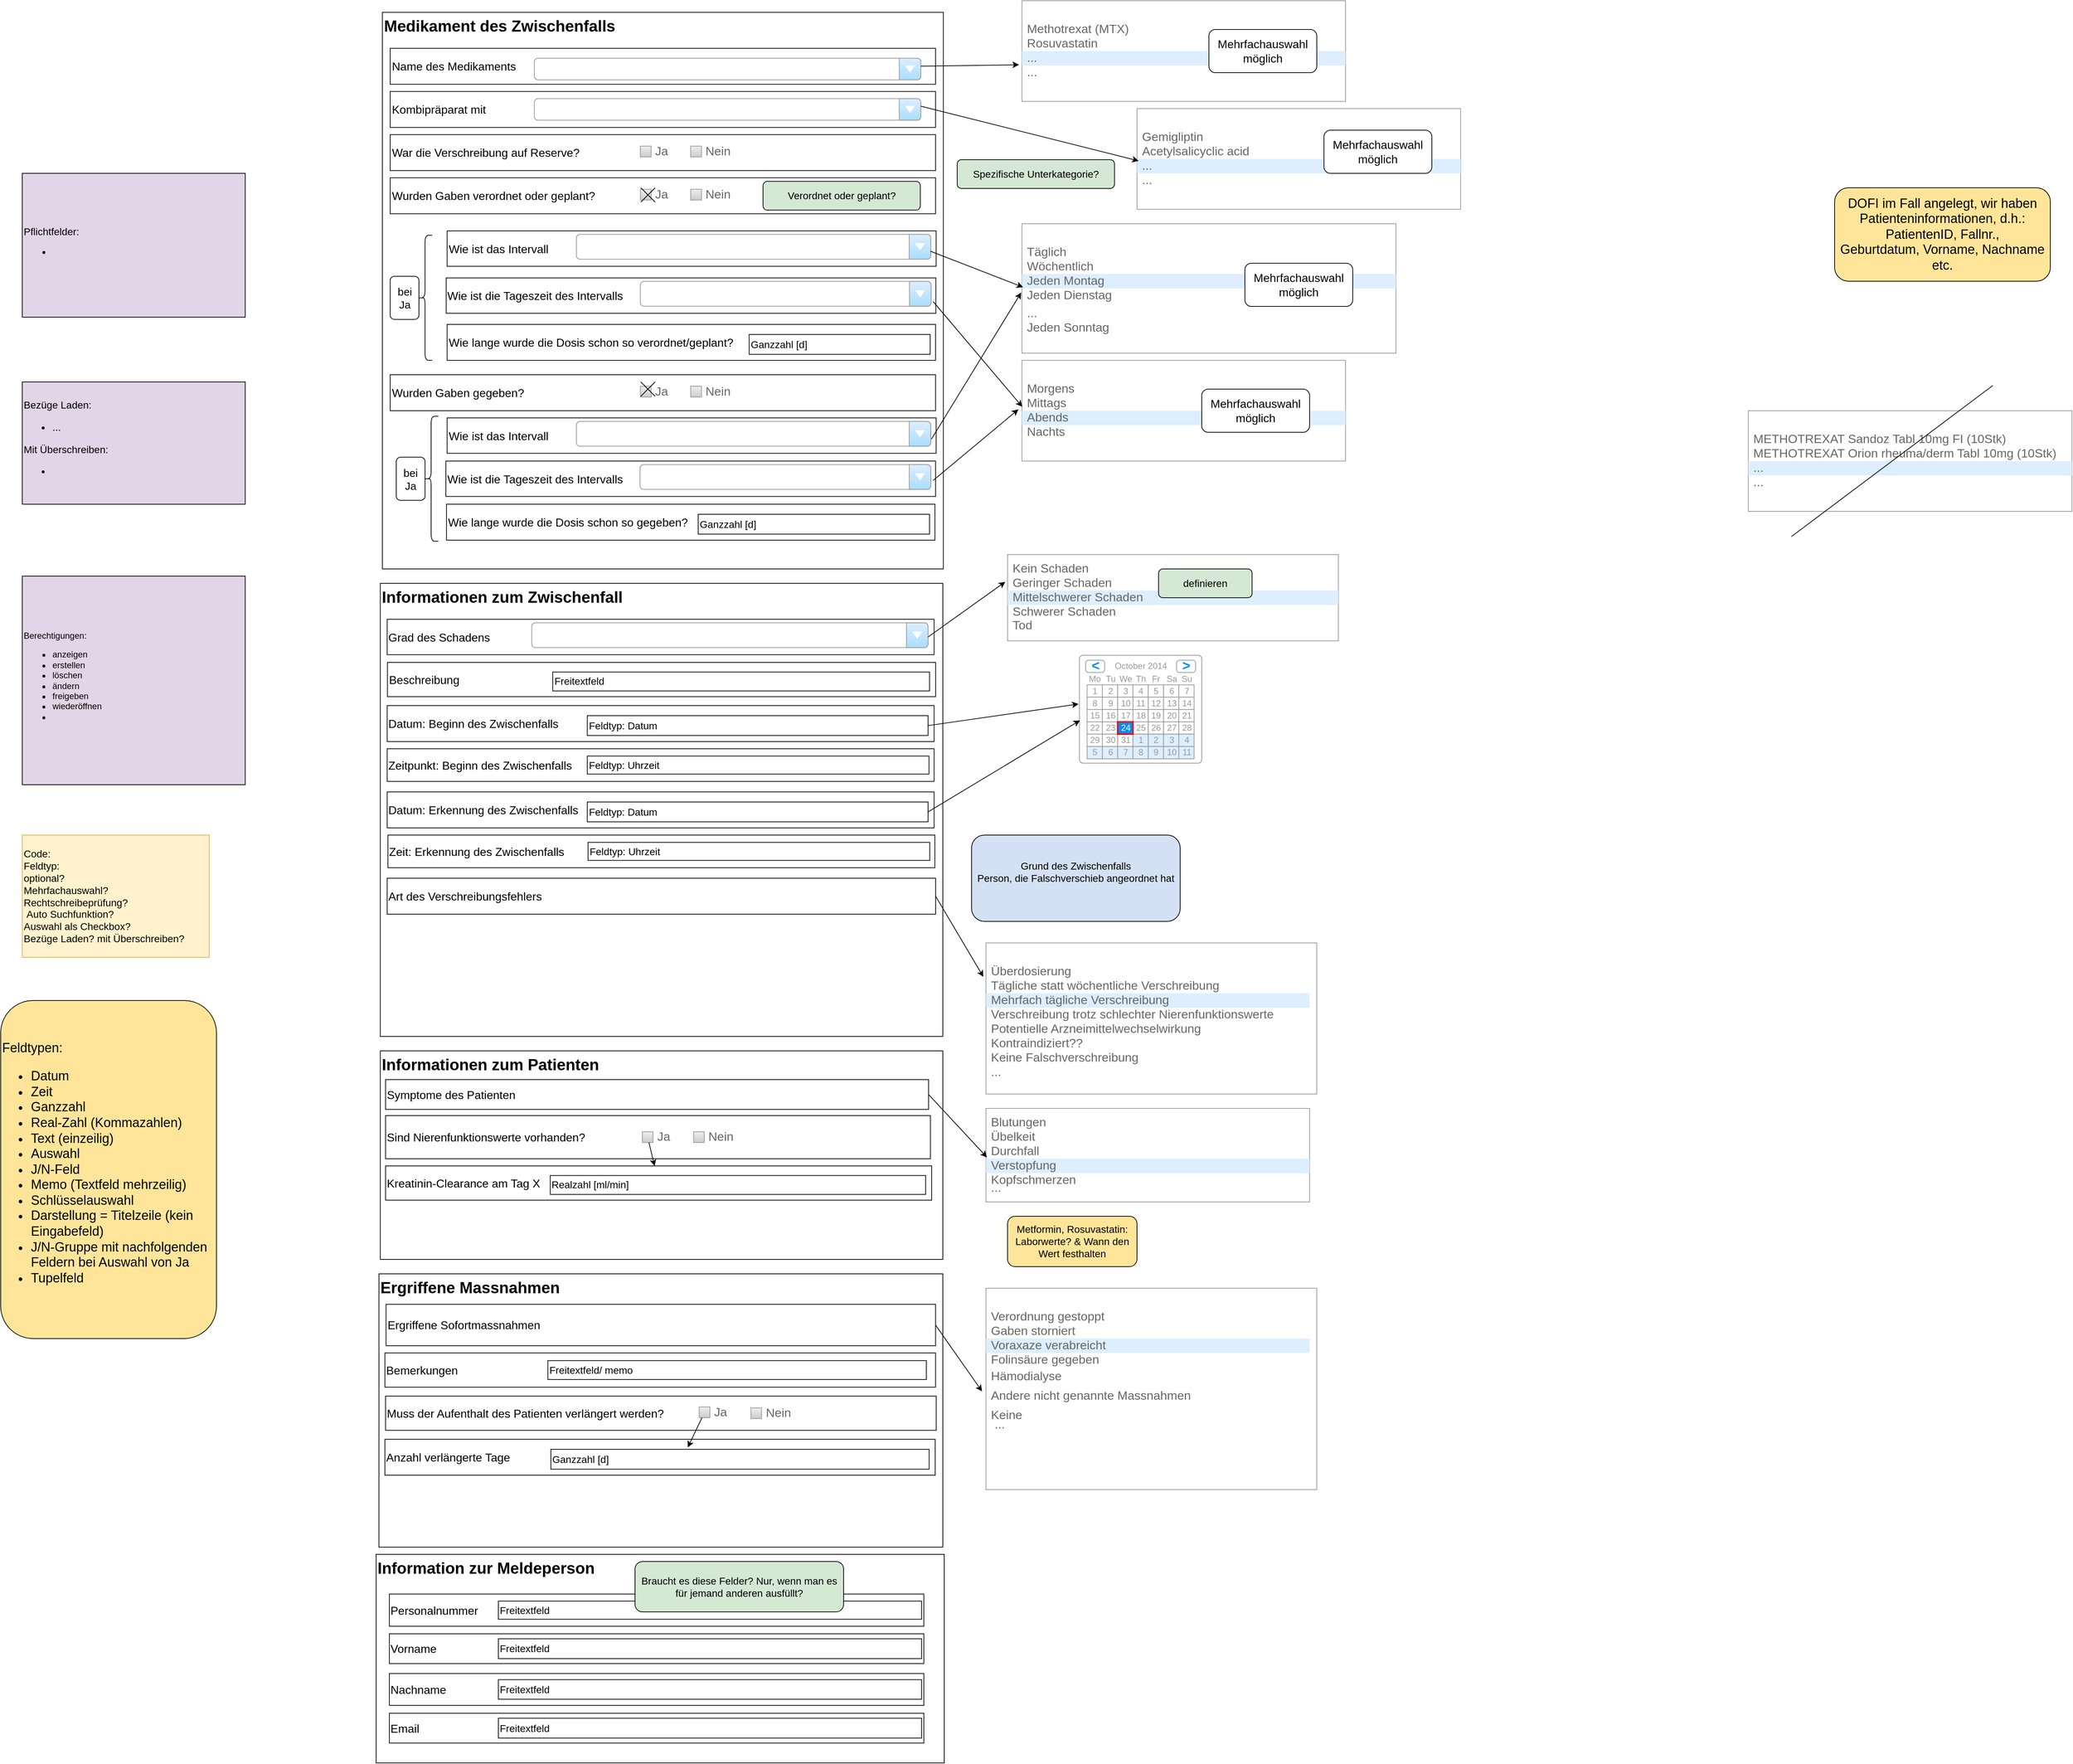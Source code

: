 <mxfile version="21.6.5" type="github">
  <diagram name="Seite-1" id="8O7nqMV1pDiucMTswJLM">
    <mxGraphModel dx="5101" dy="3293" grid="1" gridSize="10" guides="1" tooltips="1" connect="1" arrows="1" fold="1" page="1" pageScale="1" pageWidth="827" pageHeight="1169" math="0" shadow="0">
      <root>
        <mxCell id="0" />
        <mxCell id="1" parent="0" />
        <mxCell id="FmK_zJNC0J271hB84PhB-2" value="Informationen zum Zwischenfall" style="html=1;whiteSpace=wrap;container=1;verticalAlign=top;align=left;fontStyle=1;fontSize=22;" parent="1" vertex="1">
          <mxGeometry x="-2452.2" y="-580" width="782.2" height="630" as="geometry" />
        </mxCell>
        <mxCell id="FmK_zJNC0J271hB84PhB-3" value="&lt;font style=&quot;font-size: 16px;&quot;&gt;Grad des Schadens&lt;/font&gt;" style="html=1;whiteSpace=wrap;container=1;align=left;movable=1;resizable=1;rotatable=1;deletable=1;editable=1;locked=0;connectable=1;" parent="FmK_zJNC0J271hB84PhB-2" vertex="1">
          <mxGeometry x="9.539" y="50" width="760.509" height="49.23" as="geometry" />
        </mxCell>
        <mxCell id="FmK_zJNC0J271hB84PhB-16" value="" style="strokeWidth=1;shadow=0;dashed=0;align=center;html=1;shape=mxgraph.mockup.forms.comboBox;strokeColor=#999999;fillColor=#ddeeff;align=left;fillColor2=#aaddff;mainText=;fontColor=#666666;fontSize=17;spacingLeft=3;movable=1;resizable=1;rotatable=1;deletable=1;editable=1;locked=0;connectable=1;" parent="FmK_zJNC0J271hB84PhB-3" vertex="1">
          <mxGeometry x="201.045" y="4.923" width="551.07" height="34.461" as="geometry" />
        </mxCell>
        <mxCell id="FmK_zJNC0J271hB84PhB-15" value="&lt;font style=&quot;font-size: 16px;&quot;&gt;Zeitpunkt: Beginn des Zwischenfalls&lt;/font&gt;" style="html=1;whiteSpace=wrap;container=1;align=left;movable=1;resizable=1;rotatable=1;deletable=1;editable=1;locked=0;connectable=1;" parent="FmK_zJNC0J271hB84PhB-2" vertex="1">
          <mxGeometry x="9.537" y="230" width="760.509" height="45.38" as="geometry" />
        </mxCell>
        <mxCell id="FmK_zJNC0J271hB84PhB-83" value="&lt;font style=&quot;font-size: 14px;&quot;&gt;Feldtyp: Uhrzeit&lt;/font&gt;" style="rounded=0;whiteSpace=wrap;html=1;align=left;" parent="FmK_zJNC0J271hB84PhB-15" vertex="1">
          <mxGeometry x="278.292" y="10.16" width="475.124" height="25.07" as="geometry" />
        </mxCell>
        <mxCell id="FmK_zJNC0J271hB84PhB-5" value="&lt;font style=&quot;font-size: 16px;&quot;&gt;Datum: Beginn des Zwischenfalls&lt;/font&gt;" style="html=1;whiteSpace=wrap;container=1;align=left;movable=1;resizable=1;rotatable=1;deletable=1;editable=1;locked=0;connectable=1;" parent="FmK_zJNC0J271hB84PhB-2" vertex="1">
          <mxGeometry x="9.537" y="170" width="760.509" height="50" as="geometry" />
        </mxCell>
        <mxCell id="FmK_zJNC0J271hB84PhB-92" value="&lt;font style=&quot;font-size: 14px;&quot;&gt;Feldtyp: Datum&lt;/font&gt;" style="rounded=0;whiteSpace=wrap;html=1;align=left;" parent="FmK_zJNC0J271hB84PhB-5" vertex="1">
          <mxGeometry x="278.292" y="14" width="473.822" height="27.62" as="geometry" />
        </mxCell>
        <mxCell id="FmK_zJNC0J271hB84PhB-105" value="&lt;font style=&quot;font-size: 16px;&quot;&gt;Art des Verschreibungsfehlers&lt;/font&gt;" style="html=1;whiteSpace=wrap;container=1;align=left;movable=1;resizable=1;rotatable=1;deletable=1;editable=1;locked=0;connectable=1;" parent="FmK_zJNC0J271hB84PhB-2" vertex="1">
          <mxGeometry x="9.541" y="410" width="762.63" height="50" as="geometry" />
        </mxCell>
        <mxCell id="FmK_zJNC0J271hB84PhB-130" value="&lt;font style=&quot;font-size: 16px;&quot;&gt;Datum: Erkennung des Zwischenfalls&lt;/font&gt;" style="html=1;whiteSpace=wrap;container=1;align=left;movable=1;resizable=1;rotatable=1;deletable=1;editable=1;locked=0;connectable=1;" parent="FmK_zJNC0J271hB84PhB-2" vertex="1">
          <mxGeometry x="9.537" y="290" width="760.509" height="50" as="geometry" />
        </mxCell>
        <mxCell id="FmK_zJNC0J271hB84PhB-131" value="&lt;font style=&quot;font-size: 14px;&quot;&gt;Feldtyp: Datum&lt;/font&gt;" style="rounded=0;whiteSpace=wrap;html=1;align=left;" parent="FmK_zJNC0J271hB84PhB-130" vertex="1">
          <mxGeometry x="278.292" y="14" width="473.822" height="27.62" as="geometry" />
        </mxCell>
        <mxCell id="FmK_zJNC0J271hB84PhB-132" value="&lt;font style=&quot;font-size: 16px;&quot;&gt;Zeit: Erkennung des Zwischenfalls&lt;/font&gt;" style="html=1;whiteSpace=wrap;container=1;align=left;movable=1;resizable=1;rotatable=1;deletable=1;editable=1;locked=0;connectable=1;" parent="FmK_zJNC0J271hB84PhB-2" vertex="1">
          <mxGeometry x="10.6" y="350" width="760.509" height="45.38" as="geometry" />
        </mxCell>
        <mxCell id="FmK_zJNC0J271hB84PhB-133" value="&lt;font style=&quot;font-size: 14px;&quot;&gt;Feldtyp: Uhrzeit&lt;/font&gt;" style="rounded=0;whiteSpace=wrap;html=1;align=left;" parent="FmK_zJNC0J271hB84PhB-132" vertex="1">
          <mxGeometry x="278.292" y="10.16" width="475.124" height="25.07" as="geometry" />
        </mxCell>
        <mxCell id="FmK_zJNC0J271hB84PhB-134" value="&lt;font style=&quot;font-size: 16px;&quot;&gt;Beschreibung&lt;/font&gt;" style="html=1;whiteSpace=wrap;container=1;align=left;movable=1;resizable=1;rotatable=1;deletable=1;editable=1;locked=0;connectable=1;" parent="FmK_zJNC0J271hB84PhB-2" vertex="1">
          <mxGeometry x="9.939" y="110" width="762.233" height="47.6" as="geometry" />
        </mxCell>
        <mxCell id="FmK_zJNC0J271hB84PhB-135" value="&lt;font style=&quot;font-size: 14px;&quot;&gt;Freitextfeld&lt;/font&gt;" style="rounded=0;whiteSpace=wrap;html=1;align=left;" parent="FmK_zJNC0J271hB84PhB-134" vertex="1">
          <mxGeometry x="229.865" y="13.328" width="523.955" height="26.294" as="geometry" />
        </mxCell>
        <mxCell id="bGcx2p2PE-QoZrHpDItu-20" value="" style="group" parent="1" vertex="1" connectable="0">
          <mxGeometry x="-2450.59" y="-1360" width="782.59" height="760" as="geometry" />
        </mxCell>
        <mxCell id="bGcx2p2PE-QoZrHpDItu-21" value="Medikament des Zwischenfalls" style="html=1;whiteSpace=wrap;container=1;verticalAlign=top;align=left;fontStyle=1;fontSize=22;" parent="bGcx2p2PE-QoZrHpDItu-20" vertex="1">
          <mxGeometry x="1.3" y="-13.818" width="780.0" height="773.818" as="geometry" />
        </mxCell>
        <mxCell id="bGcx2p2PE-QoZrHpDItu-22" value="&lt;font style=&quot;font-size: 16px;&quot;&gt;Name des Medikaments&lt;/font&gt;" style="html=1;whiteSpace=wrap;container=1;align=left;movable=0;resizable=0;rotatable=0;deletable=0;editable=0;locked=1;connectable=0;" parent="bGcx2p2PE-QoZrHpDItu-21" vertex="1">
          <mxGeometry x="10.81" y="50" width="758.37" height="50" as="geometry" />
        </mxCell>
        <mxCell id="MbmpIsr86u1NgLFeS8km-2" value="&lt;font style=&quot;font-size: 16px;&quot;&gt;War die Verschreibung auf Reserve?&amp;nbsp;&lt;/font&gt;" style="html=1;whiteSpace=wrap;container=1;align=left;movable=0;resizable=0;rotatable=0;deletable=0;editable=0;locked=1;connectable=0;" parent="bGcx2p2PE-QoZrHpDItu-21" vertex="1">
          <mxGeometry x="10.81" y="170" width="758.37" height="50" as="geometry" />
        </mxCell>
        <mxCell id="MbmpIsr86u1NgLFeS8km-3" value="Ja" style="strokeWidth=1;shadow=0;dashed=0;align=center;html=1;shape=mxgraph.mockup.forms.rrect;rSize=0;fillColor=#eeeeee;strokeColor=#999999;gradientColor=#cccccc;align=left;spacingLeft=4;fontSize=17;fontColor=#666666;labelPosition=right;" parent="MbmpIsr86u1NgLFeS8km-2" vertex="1">
          <mxGeometry x="347.89" y="16" width="15" height="15" as="geometry" />
        </mxCell>
        <mxCell id="MbmpIsr86u1NgLFeS8km-5" value="Nein" style="strokeWidth=1;shadow=0;dashed=0;align=center;html=1;shape=mxgraph.mockup.forms.rrect;rSize=0;fillColor=#eeeeee;strokeColor=#999999;gradientColor=#cccccc;align=left;spacingLeft=4;fontSize=17;fontColor=#666666;labelPosition=right;" parent="MbmpIsr86u1NgLFeS8km-2" vertex="1">
          <mxGeometry x="417.89" y="16" width="15" height="15" as="geometry" />
        </mxCell>
        <mxCell id="gpSDU0lfajovMPE759uH-1" value="&lt;span style=&quot;font-size: 16px;&quot;&gt;Kombipräparat mit&lt;/span&gt;" style="html=1;whiteSpace=wrap;container=1;align=left;movable=0;resizable=0;rotatable=0;deletable=0;editable=0;locked=1;connectable=0;" vertex="1" parent="bGcx2p2PE-QoZrHpDItu-21">
          <mxGeometry x="10.81" y="110" width="758.37" height="50" as="geometry" />
        </mxCell>
        <mxCell id="gpSDU0lfajovMPE759uH-13" value="&lt;font style=&quot;font-size: 16px;&quot;&gt;Wurden Gaben verordnet oder geplant?&amp;nbsp;&lt;/font&gt;" style="html=1;whiteSpace=wrap;container=1;align=left;movable=1;resizable=1;rotatable=1;deletable=1;editable=1;locked=0;connectable=1;" vertex="1" parent="bGcx2p2PE-QoZrHpDItu-21">
          <mxGeometry x="10.81" y="230" width="758.37" height="50" as="geometry" />
        </mxCell>
        <mxCell id="gpSDU0lfajovMPE759uH-14" value="Ja" style="strokeWidth=1;shadow=0;dashed=0;align=center;html=1;shape=mxgraph.mockup.forms.rrect;rSize=0;fillColor=#eeeeee;strokeColor=#999999;gradientColor=#cccccc;align=left;spacingLeft=4;fontSize=17;fontColor=#666666;labelPosition=right;" vertex="1" parent="gpSDU0lfajovMPE759uH-13">
          <mxGeometry x="347.89" y="16" width="15" height="15" as="geometry" />
        </mxCell>
        <mxCell id="gpSDU0lfajovMPE759uH-15" value="Nein" style="strokeWidth=1;shadow=0;dashed=0;align=center;html=1;shape=mxgraph.mockup.forms.rrect;rSize=0;fillColor=#eeeeee;strokeColor=#999999;gradientColor=#cccccc;align=left;spacingLeft=4;fontSize=17;fontColor=#666666;labelPosition=right;" vertex="1" parent="gpSDU0lfajovMPE759uH-13">
          <mxGeometry x="417.89" y="16" width="15" height="15" as="geometry" />
        </mxCell>
        <mxCell id="gpSDU0lfajovMPE759uH-50" value="&lt;font style=&quot;font-size: 14px;&quot;&gt;Verordnet oder geplant?&lt;/font&gt;" style="rounded=1;whiteSpace=wrap;html=1;fillColor=#D5E8D4;" vertex="1" parent="gpSDU0lfajovMPE759uH-13">
          <mxGeometry x="518.48" y="4.998" width="218.7" height="40" as="geometry" />
        </mxCell>
        <mxCell id="gpSDU0lfajovMPE759uH-17" value="&lt;font style=&quot;font-size: 16px;&quot;&gt;Wie ist das Intervall&lt;/font&gt;" style="html=1;whiteSpace=wrap;container=1;align=left;movable=1;resizable=1;rotatable=1;deletable=1;editable=1;locked=0;connectable=1;" vertex="1" parent="bGcx2p2PE-QoZrHpDItu-21">
          <mxGeometry x="90" y="303.82" width="680" height="49.23" as="geometry" />
        </mxCell>
        <mxCell id="gpSDU0lfajovMPE759uH-18" value="" style="strokeWidth=1;shadow=0;dashed=0;align=center;html=1;shape=mxgraph.mockup.forms.comboBox;strokeColor=#999999;fillColor=#ddeeff;align=left;fillColor2=#aaddff;mainText=;fontColor=#666666;fontSize=17;spacingLeft=3;movable=1;resizable=1;rotatable=1;deletable=1;editable=1;locked=0;connectable=1;" vertex="1" parent="gpSDU0lfajovMPE759uH-17">
          <mxGeometry x="179.762" y="4.923" width="492.733" height="34.461" as="geometry" />
        </mxCell>
        <mxCell id="gpSDU0lfajovMPE759uH-53" value="&lt;font style=&quot;font-size: 16px;&quot;&gt;Wie lange wurde die Dosis schon so verordnet/geplant?&lt;/font&gt;" style="html=1;whiteSpace=wrap;container=1;align=left;movable=1;resizable=1;rotatable=1;deletable=1;editable=1;locked=0;connectable=1;" vertex="1" parent="bGcx2p2PE-QoZrHpDItu-21">
          <mxGeometry x="90" y="433.82" width="679.18" height="50" as="geometry" />
        </mxCell>
        <mxCell id="gpSDU0lfajovMPE759uH-54" value="&lt;font style=&quot;font-size: 14px;&quot;&gt;Ganzzahl [d]&lt;/font&gt;" style="rounded=0;whiteSpace=wrap;html=1;align=left;" vertex="1" parent="gpSDU0lfajovMPE759uH-53">
          <mxGeometry x="420" y="14" width="251.68" height="27.62" as="geometry" />
        </mxCell>
        <mxCell id="gpSDU0lfajovMPE759uH-2" value="&lt;table&gt;&lt;tbody&gt;&lt;tr&gt;&lt;td&gt;&lt;br&gt;&lt;/td&gt;&lt;/tr&gt;&lt;tr&gt;&lt;td&gt;&lt;br&gt;&lt;/td&gt;&lt;/tr&gt;&lt;tr&gt;&lt;td&gt;&lt;br&gt;&lt;/td&gt;&lt;/tr&gt;&lt;tr&gt;&lt;td&gt;&lt;br&gt;&lt;/td&gt;&lt;/tr&gt;&lt;tr&gt;&lt;td&gt;&lt;br&gt;&lt;/td&gt;&lt;/tr&gt;&lt;/tbody&gt;&lt;/table&gt;" style="strokeWidth=1;shadow=0;dashed=0;align=center;html=1;shape=mxgraph.mockup.forms.comboBox;strokeColor=#999999;fillColor=#ddeeff;align=left;fillColor2=#aaddff;mainText=;fontColor=#666666;fontSize=17;spacingLeft=3;container=0;movable=1;resizable=1;rotatable=1;deletable=1;editable=1;locked=0;connectable=1;" vertex="1" parent="bGcx2p2PE-QoZrHpDItu-21">
          <mxGeometry x="211.29" y="119.998" width="537.41" height="30" as="geometry" />
        </mxCell>
        <mxCell id="gpSDU0lfajovMPE759uH-56" value="" style="shape=curlyBracket;whiteSpace=wrap;html=1;rounded=1;labelPosition=left;verticalLabelPosition=middle;align=right;verticalAlign=middle;" vertex="1" parent="bGcx2p2PE-QoZrHpDItu-21">
          <mxGeometry x="49.29" y="310" width="20" height="173.82" as="geometry" />
        </mxCell>
        <mxCell id="gpSDU0lfajovMPE759uH-62" value="&lt;font style=&quot;font-size: 15px;&quot;&gt;bei Ja&lt;/font&gt;" style="rounded=1;whiteSpace=wrap;html=1;" vertex="1" parent="bGcx2p2PE-QoZrHpDItu-21">
          <mxGeometry x="10.81" y="366.908" width="40" height="60" as="geometry" />
        </mxCell>
        <mxCell id="gpSDU0lfajovMPE759uH-65" value="&lt;font style=&quot;font-size: 16px;&quot;&gt;Wurden Gaben gegeben?&amp;nbsp;&lt;/font&gt;" style="html=1;whiteSpace=wrap;container=1;align=left;movable=1;resizable=1;rotatable=1;deletable=1;editable=1;locked=0;connectable=1;" vertex="1" parent="bGcx2p2PE-QoZrHpDItu-21">
          <mxGeometry x="10.81" y="503.82" width="758.37" height="50" as="geometry" />
        </mxCell>
        <mxCell id="gpSDU0lfajovMPE759uH-66" value="Ja" style="strokeWidth=1;shadow=0;dashed=0;align=center;html=1;shape=mxgraph.mockup.forms.rrect;rSize=0;fillColor=#eeeeee;strokeColor=#999999;gradientColor=#cccccc;align=left;spacingLeft=4;fontSize=17;fontColor=#666666;labelPosition=right;" vertex="1" parent="gpSDU0lfajovMPE759uH-65">
          <mxGeometry x="347.89" y="16" width="15" height="15" as="geometry" />
        </mxCell>
        <mxCell id="gpSDU0lfajovMPE759uH-67" value="Nein" style="strokeWidth=1;shadow=0;dashed=0;align=center;html=1;shape=mxgraph.mockup.forms.rrect;rSize=0;fillColor=#eeeeee;strokeColor=#999999;gradientColor=#cccccc;align=left;spacingLeft=4;fontSize=17;fontColor=#666666;labelPosition=right;" vertex="1" parent="gpSDU0lfajovMPE759uH-65">
          <mxGeometry x="417.89" y="16" width="15" height="15" as="geometry" />
        </mxCell>
        <mxCell id="gpSDU0lfajovMPE759uH-69" value="&lt;font style=&quot;font-size: 16px;&quot;&gt;Wie ist das Intervall&lt;/font&gt;" style="html=1;whiteSpace=wrap;container=1;align=left;movable=1;resizable=1;rotatable=1;deletable=1;editable=1;locked=0;connectable=1;" vertex="1" parent="bGcx2p2PE-QoZrHpDItu-21">
          <mxGeometry x="90" y="563.82" width="680" height="49.23" as="geometry" />
        </mxCell>
        <mxCell id="gpSDU0lfajovMPE759uH-70" value="" style="strokeWidth=1;shadow=0;dashed=0;align=center;html=1;shape=mxgraph.mockup.forms.comboBox;strokeColor=#999999;fillColor=#ddeeff;align=left;fillColor2=#aaddff;mainText=;fontColor=#666666;fontSize=17;spacingLeft=3;movable=1;resizable=1;rotatable=1;deletable=1;editable=1;locked=0;connectable=1;" vertex="1" parent="gpSDU0lfajovMPE759uH-69">
          <mxGeometry x="179.762" y="4.923" width="492.733" height="34.461" as="geometry" />
        </mxCell>
        <mxCell id="gpSDU0lfajovMPE759uH-71" value="&lt;font style=&quot;font-size: 16px;&quot;&gt;Wie ist die Tageszeit des Intervalls&lt;/font&gt;" style="html=1;whiteSpace=wrap;container=1;align=left;movable=1;resizable=1;rotatable=1;deletable=1;editable=1;locked=0;connectable=1;" vertex="1" parent="bGcx2p2PE-QoZrHpDItu-21">
          <mxGeometry x="88.29" y="623.818" width="680.89" height="49.23" as="geometry" />
        </mxCell>
        <mxCell id="gpSDU0lfajovMPE759uH-72" value="" style="strokeWidth=1;shadow=0;dashed=0;align=center;html=1;shape=mxgraph.mockup.forms.comboBox;strokeColor=#999999;fillColor=#ddeeff;align=left;fillColor2=#aaddff;mainText=;fontColor=#666666;fontSize=17;spacingLeft=3;movable=1;resizable=1;rotatable=1;deletable=1;editable=1;locked=0;connectable=1;" vertex="1" parent="gpSDU0lfajovMPE759uH-71">
          <mxGeometry x="270" y="4.92" width="404.27" height="34.46" as="geometry" />
        </mxCell>
        <mxCell id="gpSDU0lfajovMPE759uH-73" value="&lt;font style=&quot;font-size: 16px;&quot;&gt;Wie lange wurde die Dosis schon so gegeben?&lt;/font&gt;" style="html=1;whiteSpace=wrap;container=1;align=left;movable=1;resizable=1;rotatable=1;deletable=1;editable=1;locked=0;connectable=1;" vertex="1" parent="bGcx2p2PE-QoZrHpDItu-21">
          <mxGeometry x="89.14" y="683.82" width="679.18" height="50" as="geometry" />
        </mxCell>
        <mxCell id="gpSDU0lfajovMPE759uH-74" value="&lt;font style=&quot;font-size: 14px;&quot;&gt;Ganzzahl [d]&lt;/font&gt;" style="rounded=0;whiteSpace=wrap;html=1;align=left;" vertex="1" parent="gpSDU0lfajovMPE759uH-73">
          <mxGeometry x="350" y="14" width="321.68" height="27.62" as="geometry" />
        </mxCell>
        <mxCell id="gpSDU0lfajovMPE759uH-75" value="" style="shape=curlyBracket;whiteSpace=wrap;html=1;rounded=1;labelPosition=left;verticalLabelPosition=middle;align=right;verticalAlign=middle;" vertex="1" parent="bGcx2p2PE-QoZrHpDItu-21">
          <mxGeometry x="57.77" y="561.52" width="20" height="173.82" as="geometry" />
        </mxCell>
        <mxCell id="gpSDU0lfajovMPE759uH-76" value="&lt;font style=&quot;font-size: 15px;&quot;&gt;bei Ja&lt;/font&gt;" style="rounded=1;whiteSpace=wrap;html=1;" vertex="1" parent="bGcx2p2PE-QoZrHpDItu-21">
          <mxGeometry x="19.29" y="618.428" width="40" height="60" as="geometry" />
        </mxCell>
        <mxCell id="bGcx2p2PE-QoZrHpDItu-37" value="&lt;table&gt;&lt;tbody&gt;&lt;tr&gt;&lt;td&gt;&lt;br&gt;&lt;/td&gt;&lt;/tr&gt;&lt;tr&gt;&lt;td&gt;&lt;br&gt;&lt;/td&gt;&lt;/tr&gt;&lt;tr&gt;&lt;td&gt;&lt;br&gt;&lt;/td&gt;&lt;/tr&gt;&lt;tr&gt;&lt;td&gt;&lt;br&gt;&lt;/td&gt;&lt;/tr&gt;&lt;tr&gt;&lt;td&gt;&lt;br&gt;&lt;/td&gt;&lt;/tr&gt;&lt;/tbody&gt;&lt;/table&gt;" style="strokeWidth=1;shadow=0;dashed=0;align=center;html=1;shape=mxgraph.mockup.forms.comboBox;strokeColor=#999999;fillColor=#ddeeff;align=left;fillColor2=#aaddff;mainText=;fontColor=#666666;fontSize=17;spacingLeft=3;container=1;movable=0;resizable=0;rotatable=0;deletable=0;editable=0;locked=1;connectable=0;" parent="bGcx2p2PE-QoZrHpDItu-20" vertex="1">
          <mxGeometry x="212.59" y="50" width="537.41" height="30" as="geometry" />
        </mxCell>
        <mxCell id="gpSDU0lfajovMPE759uH-27" value="&lt;font style=&quot;font-size: 16px;&quot;&gt;Wie ist die Tageszeit des Intervalls&lt;/font&gt;" style="html=1;whiteSpace=wrap;container=1;align=left;movable=1;resizable=1;rotatable=1;deletable=1;editable=1;locked=0;connectable=1;" vertex="1" parent="bGcx2p2PE-QoZrHpDItu-20">
          <mxGeometry x="90" y="355.38" width="680.89" height="49.23" as="geometry" />
        </mxCell>
        <mxCell id="gpSDU0lfajovMPE759uH-28" value="" style="strokeWidth=1;shadow=0;dashed=0;align=center;html=1;shape=mxgraph.mockup.forms.comboBox;strokeColor=#999999;fillColor=#ddeeff;align=left;fillColor2=#aaddff;mainText=;fontColor=#666666;fontSize=17;spacingLeft=3;movable=1;resizable=1;rotatable=1;deletable=1;editable=1;locked=0;connectable=1;" vertex="1" parent="gpSDU0lfajovMPE759uH-27">
          <mxGeometry x="270" y="4.92" width="404.27" height="34.46" as="geometry" />
        </mxCell>
        <mxCell id="gpSDU0lfajovMPE759uH-64" value="" style="shape=mxgraph.sysml.x;" vertex="1" parent="bGcx2p2PE-QoZrHpDItu-20">
          <mxGeometry x="360.59" y="230" width="20" height="20" as="geometry" />
        </mxCell>
        <mxCell id="gpSDU0lfajovMPE759uH-78" value="" style="shape=mxgraph.sysml.x;" vertex="1" parent="bGcx2p2PE-QoZrHpDItu-20">
          <mxGeometry x="360.59" y="500" width="20" height="20" as="geometry" />
        </mxCell>
        <mxCell id="bGcx2p2PE-QoZrHpDItu-19" value="" style="group" parent="1" vertex="1" connectable="0">
          <mxGeometry x="-2458" y="770" width="790" height="290" as="geometry" />
        </mxCell>
        <mxCell id="bGcx2p2PE-QoZrHpDItu-1" value="Information zur Meldeperson" style="html=1;whiteSpace=wrap;container=0;verticalAlign=top;align=left;fontStyle=1;fontSize=22;" parent="bGcx2p2PE-QoZrHpDItu-19" vertex="1">
          <mxGeometry width="790" height="290" as="geometry" />
        </mxCell>
        <mxCell id="bGcx2p2PE-QoZrHpDItu-9" value="&lt;font style=&quot;font-size: 16px;&quot;&gt;Personalnummer&lt;/font&gt;" style="html=1;whiteSpace=wrap;container=1;align=left;" parent="bGcx2p2PE-QoZrHpDItu-19" vertex="1">
          <mxGeometry x="18.41" y="55.24" width="743.19" height="44.76" as="geometry" />
        </mxCell>
        <mxCell id="bGcx2p2PE-QoZrHpDItu-12" value="&lt;font style=&quot;font-size: 14px;&quot;&gt;Freitextfeld&lt;/font&gt;" style="rounded=0;whiteSpace=wrap;html=1;align=left;" parent="bGcx2p2PE-QoZrHpDItu-9" vertex="1">
          <mxGeometry x="151.59" y="9.77" width="588.41" height="25.23" as="geometry" />
        </mxCell>
        <mxCell id="bGcx2p2PE-QoZrHpDItu-13" value="&lt;font style=&quot;font-size: 16px;&quot;&gt;Vorname&lt;/font&gt;" style="html=1;whiteSpace=wrap;container=1;align=left;" parent="bGcx2p2PE-QoZrHpDItu-19" vertex="1">
          <mxGeometry x="18.41" y="110.476" width="743.19" height="41.429" as="geometry" />
        </mxCell>
        <mxCell id="bGcx2p2PE-QoZrHpDItu-14" value="&lt;font style=&quot;font-size: 14px;&quot;&gt;Freitextfeld&lt;/font&gt;" style="rounded=0;whiteSpace=wrap;html=1;align=left;" parent="bGcx2p2PE-QoZrHpDItu-13" vertex="1">
          <mxGeometry x="151.59" y="6.905" width="588.41" height="27.619" as="geometry" />
        </mxCell>
        <mxCell id="bGcx2p2PE-QoZrHpDItu-15" value="&lt;font style=&quot;font-size: 16px;&quot;&gt;Nachname&lt;/font&gt;" style="html=1;whiteSpace=wrap;container=1;align=left;" parent="bGcx2p2PE-QoZrHpDItu-19" vertex="1">
          <mxGeometry x="18.41" y="165.71" width="743.19" height="44.29" as="geometry" />
        </mxCell>
        <mxCell id="bGcx2p2PE-QoZrHpDItu-17" value="&lt;font style=&quot;font-size: 16px;&quot;&gt;Email&lt;/font&gt;" style="html=1;whiteSpace=wrap;container=1;align=left;" parent="bGcx2p2PE-QoZrHpDItu-19" vertex="1">
          <mxGeometry x="18.41" y="220.952" width="743.19" height="41.429" as="geometry" />
        </mxCell>
        <mxCell id="bGcx2p2PE-QoZrHpDItu-18" value="&lt;font style=&quot;font-size: 14px;&quot;&gt;Freitextfeld&lt;/font&gt;" style="rounded=0;whiteSpace=wrap;html=1;align=left;" parent="bGcx2p2PE-QoZrHpDItu-17" vertex="1">
          <mxGeometry x="151.59" y="6.905" width="588.41" height="27.619" as="geometry" />
        </mxCell>
        <mxCell id="bGcx2p2PE-QoZrHpDItu-16" value="&lt;font style=&quot;font-size: 14px;&quot;&gt;Freitextfeld&lt;/font&gt;" style="rounded=0;whiteSpace=wrap;html=1;align=left;" parent="bGcx2p2PE-QoZrHpDItu-19" vertex="1">
          <mxGeometry x="170.0" y="174.25" width="588.41" height="27.22" as="geometry" />
        </mxCell>
        <mxCell id="FmK_zJNC0J271hB84PhB-91" value="&lt;font style=&quot;font-size: 14px;&quot;&gt;Braucht es diese Felder? Nur, wenn man es für jemand anderen ausfüllt?&lt;/font&gt;" style="rounded=1;whiteSpace=wrap;html=1;fillColor=#D5E8D4;" parent="bGcx2p2PE-QoZrHpDItu-19" vertex="1">
          <mxGeometry x="360" y="10" width="290" height="70" as="geometry" />
        </mxCell>
        <mxCell id="bGcx2p2PE-QoZrHpDItu-31" value="" style="strokeWidth=1;shadow=0;dashed=0;align=center;html=1;shape=mxgraph.mockup.forms.rrect;rSize=0;strokeColor=#999999;fillColor=#ffffff;" parent="1" vertex="1">
          <mxGeometry x="-1560" y="-1390" width="450" height="140" as="geometry" />
        </mxCell>
        <mxCell id="bGcx2p2PE-QoZrHpDItu-33" value="Methotrexat (MTX)" style="strokeWidth=1;shadow=0;dashed=0;align=center;html=1;shape=mxgraph.mockup.forms.anchor;fontSize=17;fontColor=#666666;align=left;spacingLeft=5;resizeWidth=1;whiteSpace=wrap;" parent="bGcx2p2PE-QoZrHpDItu-31" vertex="1">
          <mxGeometry width="450.0" height="20" relative="1" as="geometry">
            <mxPoint y="30" as="offset" />
          </mxGeometry>
        </mxCell>
        <mxCell id="bGcx2p2PE-QoZrHpDItu-34" value="Rosuvastatin" style="strokeWidth=1;shadow=0;dashed=0;align=center;html=1;shape=mxgraph.mockup.forms.anchor;fontSize=17;fontColor=#666666;align=left;spacingLeft=5;resizeWidth=1;whiteSpace=wrap;" parent="bGcx2p2PE-QoZrHpDItu-31" vertex="1">
          <mxGeometry width="450.0" height="20" relative="1" as="geometry">
            <mxPoint y="50" as="offset" />
          </mxGeometry>
        </mxCell>
        <mxCell id="bGcx2p2PE-QoZrHpDItu-35" value="..." style="strokeWidth=1;shadow=0;dashed=0;align=center;html=1;shape=mxgraph.mockup.forms.rrect;rSize=0;fontSize=17;fontColor=#666666;align=left;spacingLeft=5;fillColor=#ddeeff;strokeColor=none;resizeWidth=1;whiteSpace=wrap;" parent="bGcx2p2PE-QoZrHpDItu-31" vertex="1">
          <mxGeometry width="450.0" height="20" relative="1" as="geometry">
            <mxPoint y="70" as="offset" />
          </mxGeometry>
        </mxCell>
        <mxCell id="bGcx2p2PE-QoZrHpDItu-36" value="..." style="strokeWidth=1;shadow=0;dashed=0;align=center;html=1;shape=mxgraph.mockup.forms.anchor;fontSize=17;fontColor=#666666;align=left;spacingLeft=5;resizeWidth=1;whiteSpace=wrap;" parent="bGcx2p2PE-QoZrHpDItu-31" vertex="1">
          <mxGeometry width="450.0" height="20" relative="1" as="geometry">
            <mxPoint y="90" as="offset" />
          </mxGeometry>
        </mxCell>
        <mxCell id="gpSDU0lfajovMPE759uH-52" value="&lt;font style=&quot;font-size: 16px;&quot;&gt;Mehrfachauswahl möglich&lt;/font&gt;" style="rounded=1;whiteSpace=wrap;html=1;" vertex="1" parent="bGcx2p2PE-QoZrHpDItu-31">
          <mxGeometry x="260" y="40" width="150" height="60" as="geometry" />
        </mxCell>
        <mxCell id="bGcx2p2PE-QoZrHpDItu-40" value="" style="strokeWidth=1;shadow=0;dashed=0;align=center;html=1;shape=mxgraph.mockup.forms.rrect;rSize=0;strokeColor=#999999;fillColor=#ffffff;" parent="1" vertex="1">
          <mxGeometry x="-550" y="-820" width="450" height="140" as="geometry" />
        </mxCell>
        <mxCell id="bGcx2p2PE-QoZrHpDItu-42" value="METHOTREXAT Sandoz Tabl 10mg FI (10Stk)" style="strokeWidth=1;shadow=0;dashed=0;align=center;html=1;shape=mxgraph.mockup.forms.anchor;fontSize=17;fontColor=#666666;align=left;spacingLeft=5;resizeWidth=1;whiteSpace=wrap;" parent="bGcx2p2PE-QoZrHpDItu-40" vertex="1">
          <mxGeometry width="450.0" height="20" relative="1" as="geometry">
            <mxPoint y="30" as="offset" />
          </mxGeometry>
        </mxCell>
        <mxCell id="bGcx2p2PE-QoZrHpDItu-43" value="METHOTREXAT Orion rheuma/derm Tabl 10mg (10Stk)" style="strokeWidth=1;shadow=0;dashed=0;align=center;html=1;shape=mxgraph.mockup.forms.anchor;fontSize=17;fontColor=#666666;align=left;spacingLeft=5;resizeWidth=1;whiteSpace=wrap;" parent="bGcx2p2PE-QoZrHpDItu-40" vertex="1">
          <mxGeometry width="450.0" height="20" relative="1" as="geometry">
            <mxPoint y="50" as="offset" />
          </mxGeometry>
        </mxCell>
        <mxCell id="bGcx2p2PE-QoZrHpDItu-44" value="..." style="strokeWidth=1;shadow=0;dashed=0;align=center;html=1;shape=mxgraph.mockup.forms.rrect;rSize=0;fontSize=17;fontColor=#666666;align=left;spacingLeft=5;fillColor=#ddeeff;strokeColor=none;resizeWidth=1;whiteSpace=wrap;" parent="bGcx2p2PE-QoZrHpDItu-40" vertex="1">
          <mxGeometry width="450.0" height="20" relative="1" as="geometry">
            <mxPoint y="70" as="offset" />
          </mxGeometry>
        </mxCell>
        <mxCell id="bGcx2p2PE-QoZrHpDItu-45" value="..." style="strokeWidth=1;shadow=0;dashed=0;align=center;html=1;shape=mxgraph.mockup.forms.anchor;fontSize=17;fontColor=#666666;align=left;spacingLeft=5;resizeWidth=1;whiteSpace=wrap;" parent="bGcx2p2PE-QoZrHpDItu-40" vertex="1">
          <mxGeometry width="450.0" height="20" relative="1" as="geometry">
            <mxPoint y="90" as="offset" />
          </mxGeometry>
        </mxCell>
        <mxCell id="gpSDU0lfajovMPE759uH-16" value="" style="endArrow=none;html=1;rounded=0;" edge="1" parent="bGcx2p2PE-QoZrHpDItu-40">
          <mxGeometry width="50" height="50" relative="1" as="geometry">
            <mxPoint x="60" y="175" as="sourcePoint" />
            <mxPoint x="340" y="-35" as="targetPoint" />
          </mxGeometry>
        </mxCell>
        <mxCell id="FmK_zJNC0J271hB84PhB-18" value="" style="strokeWidth=1;shadow=0;dashed=0;align=center;html=1;shape=mxgraph.mockup.forms.rrect;rSize=0;strokeColor=#999999;fillColor=#ffffff;" parent="1" vertex="1">
          <mxGeometry x="-1580" y="-620" width="460" height="120" as="geometry" />
        </mxCell>
        <mxCell id="FmK_zJNC0J271hB84PhB-20" value="Kein Schaden" style="strokeWidth=1;shadow=0;dashed=0;align=center;html=1;shape=mxgraph.mockup.forms.anchor;fontSize=17;fontColor=#666666;align=left;spacingLeft=5;resizeWidth=1;whiteSpace=wrap;strokeColor=#000000;" parent="FmK_zJNC0J271hB84PhB-18" vertex="1">
          <mxGeometry width="460.0" height="20" relative="1" as="geometry">
            <mxPoint y="10" as="offset" />
          </mxGeometry>
        </mxCell>
        <mxCell id="FmK_zJNC0J271hB84PhB-21" value="Geringer Schaden" style="strokeWidth=1;shadow=0;dashed=0;align=center;html=1;shape=mxgraph.mockup.forms.anchor;fontSize=17;fontColor=#666666;align=left;spacingLeft=5;resizeWidth=1;whiteSpace=wrap;" parent="FmK_zJNC0J271hB84PhB-18" vertex="1">
          <mxGeometry width="460.0" height="20" relative="1" as="geometry">
            <mxPoint y="30" as="offset" />
          </mxGeometry>
        </mxCell>
        <mxCell id="FmK_zJNC0J271hB84PhB-22" value="Mittelschwerer Schaden" style="strokeWidth=1;shadow=0;dashed=0;align=center;html=1;shape=mxgraph.mockup.forms.rrect;rSize=0;fontSize=17;fontColor=#666666;align=left;spacingLeft=5;fillColor=#ddeeff;strokeColor=none;resizeWidth=1;whiteSpace=wrap;" parent="FmK_zJNC0J271hB84PhB-18" vertex="1">
          <mxGeometry width="460.0" height="20" relative="1" as="geometry">
            <mxPoint y="50" as="offset" />
          </mxGeometry>
        </mxCell>
        <mxCell id="FmK_zJNC0J271hB84PhB-23" value="Schwerer Schaden" style="strokeWidth=1;shadow=0;dashed=0;align=center;html=1;shape=mxgraph.mockup.forms.anchor;fontSize=17;fontColor=#666666;align=left;spacingLeft=5;resizeWidth=1;whiteSpace=wrap;" parent="FmK_zJNC0J271hB84PhB-18" vertex="1">
          <mxGeometry width="460.0" height="20" relative="1" as="geometry">
            <mxPoint y="70" as="offset" />
          </mxGeometry>
        </mxCell>
        <mxCell id="FmK_zJNC0J271hB84PhB-25" value="Tod" style="strokeWidth=1;shadow=0;dashed=0;align=center;html=1;shape=mxgraph.mockup.forms.anchor;fontSize=17;fontColor=#666666;align=left;spacingLeft=5;resizeWidth=1;whiteSpace=wrap;" parent="FmK_zJNC0J271hB84PhB-18" vertex="1">
          <mxGeometry y="90.002" width="460.0" height="17.647" as="geometry" />
        </mxCell>
        <mxCell id="FmK_zJNC0J271hB84PhB-125" value="&lt;font style=&quot;font-size: 14px;&quot;&gt;definieren&lt;/font&gt;" style="rounded=1;whiteSpace=wrap;html=1;fillColor=#D5E8D4;" parent="FmK_zJNC0J271hB84PhB-18" vertex="1">
          <mxGeometry x="210" y="20" width="130" height="40" as="geometry" />
        </mxCell>
        <mxCell id="FmK_zJNC0J271hB84PhB-26" value="&lt;font style=&quot;font-size: 18px;&quot;&gt;DOFI im Fall angelegt, wir haben Patienteninformationen, d.h.:&lt;br&gt;PatientenID, Fallnr.,&lt;br&gt;Geburtdatum, Vorname, Nachname etc.&lt;/font&gt;" style="rounded=1;whiteSpace=wrap;html=1;fillColor=#FFE599;" parent="1" vertex="1">
          <mxGeometry x="-430" y="-1130" width="300" height="130" as="geometry" />
        </mxCell>
        <mxCell id="FmK_zJNC0J271hB84PhB-29" value="" style="strokeWidth=1;shadow=0;dashed=0;align=center;html=1;shape=mxgraph.mockup.forms.rrect;rSize=5;strokeColor=#999999;fillColor=#ffffff;" parent="1" vertex="1">
          <mxGeometry x="-1480" y="-480" width="170" height="150" as="geometry" />
        </mxCell>
        <mxCell id="FmK_zJNC0J271hB84PhB-30" value="October 2014" style="strokeWidth=1;shadow=0;dashed=0;align=center;html=1;shape=mxgraph.mockup.forms.anchor;fontColor=#999999;" parent="FmK_zJNC0J271hB84PhB-29" vertex="1">
          <mxGeometry x="31.875" y="6.857" width="106.25" height="17.143" as="geometry" />
        </mxCell>
        <mxCell id="FmK_zJNC0J271hB84PhB-31" value="&lt;" style="strokeWidth=1;shadow=0;dashed=0;align=center;html=1;shape=mxgraph.mockup.forms.rrect;rSize=4;strokeColor=#999999;fontColor=#008cff;fontSize=19;fontStyle=1;" parent="FmK_zJNC0J271hB84PhB-29" vertex="1">
          <mxGeometry x="8.5" y="6.857" width="26.563" height="17.143" as="geometry" />
        </mxCell>
        <mxCell id="FmK_zJNC0J271hB84PhB-32" value="&gt;" style="strokeWidth=1;shadow=0;dashed=0;align=center;html=1;shape=mxgraph.mockup.forms.rrect;rSize=4;strokeColor=#999999;fontColor=#008cff;fontSize=19;fontStyle=1;" parent="FmK_zJNC0J271hB84PhB-29" vertex="1">
          <mxGeometry x="134.938" y="6.857" width="26.563" height="17.143" as="geometry" />
        </mxCell>
        <mxCell id="FmK_zJNC0J271hB84PhB-33" value="Mo" style="strokeWidth=1;shadow=0;dashed=0;align=center;html=1;shape=mxgraph.mockup.forms.anchor;fontColor=#999999;" parent="FmK_zJNC0J271hB84PhB-29" vertex="1">
          <mxGeometry x="10.625" y="24" width="21.25" height="17.143" as="geometry" />
        </mxCell>
        <mxCell id="FmK_zJNC0J271hB84PhB-34" value="Tu" style="strokeWidth=1;shadow=0;dashed=0;align=center;html=1;shape=mxgraph.mockup.forms.anchor;fontColor=#999999;" parent="FmK_zJNC0J271hB84PhB-29" vertex="1">
          <mxGeometry x="31.875" y="24" width="21.25" height="17.143" as="geometry" />
        </mxCell>
        <mxCell id="FmK_zJNC0J271hB84PhB-35" value="We" style="strokeWidth=1;shadow=0;dashed=0;align=center;html=1;shape=mxgraph.mockup.forms.anchor;fontColor=#999999;" parent="FmK_zJNC0J271hB84PhB-29" vertex="1">
          <mxGeometry x="53.125" y="24" width="21.25" height="17.143" as="geometry" />
        </mxCell>
        <mxCell id="FmK_zJNC0J271hB84PhB-36" value="Th" style="strokeWidth=1;shadow=0;dashed=0;align=center;html=1;shape=mxgraph.mockup.forms.anchor;fontColor=#999999;" parent="FmK_zJNC0J271hB84PhB-29" vertex="1">
          <mxGeometry x="74.375" y="24" width="21.25" height="17.143" as="geometry" />
        </mxCell>
        <mxCell id="FmK_zJNC0J271hB84PhB-37" value="Fr" style="strokeWidth=1;shadow=0;dashed=0;align=center;html=1;shape=mxgraph.mockup.forms.anchor;fontColor=#999999;" parent="FmK_zJNC0J271hB84PhB-29" vertex="1">
          <mxGeometry x="95.625" y="24" width="21.25" height="17.143" as="geometry" />
        </mxCell>
        <mxCell id="FmK_zJNC0J271hB84PhB-38" value="Sa" style="strokeWidth=1;shadow=0;dashed=0;align=center;html=1;shape=mxgraph.mockup.forms.anchor;fontColor=#999999;" parent="FmK_zJNC0J271hB84PhB-29" vertex="1">
          <mxGeometry x="116.875" y="24" width="21.25" height="17.143" as="geometry" />
        </mxCell>
        <mxCell id="FmK_zJNC0J271hB84PhB-39" value="Su" style="strokeWidth=1;shadow=0;dashed=0;align=center;html=1;shape=mxgraph.mockup.forms.anchor;fontColor=#999999;" parent="FmK_zJNC0J271hB84PhB-29" vertex="1">
          <mxGeometry x="138.125" y="24" width="21.25" height="17.143" as="geometry" />
        </mxCell>
        <mxCell id="FmK_zJNC0J271hB84PhB-40" value="1" style="strokeWidth=1;shadow=0;dashed=0;align=center;html=1;shape=mxgraph.mockup.forms.rrect;rSize=0;strokeColor=#999999;fontColor=#999999;" parent="FmK_zJNC0J271hB84PhB-29" vertex="1">
          <mxGeometry x="10.625" y="41.143" width="21.25" height="17.143" as="geometry" />
        </mxCell>
        <mxCell id="FmK_zJNC0J271hB84PhB-41" value="2" style="strokeWidth=1;shadow=0;dashed=0;align=center;html=1;shape=mxgraph.mockup.forms.rrect;rSize=0;strokeColor=#999999;fontColor=#999999;" parent="FmK_zJNC0J271hB84PhB-29" vertex="1">
          <mxGeometry x="31.875" y="41.143" width="21.25" height="17.143" as="geometry" />
        </mxCell>
        <mxCell id="FmK_zJNC0J271hB84PhB-42" value="3" style="strokeWidth=1;shadow=0;dashed=0;align=center;html=1;shape=mxgraph.mockup.forms.rrect;rSize=0;strokeColor=#999999;fontColor=#999999;" parent="FmK_zJNC0J271hB84PhB-29" vertex="1">
          <mxGeometry x="53.125" y="41.143" width="21.25" height="17.143" as="geometry" />
        </mxCell>
        <mxCell id="FmK_zJNC0J271hB84PhB-43" value="4" style="strokeWidth=1;shadow=0;dashed=0;align=center;html=1;shape=mxgraph.mockup.forms.rrect;rSize=0;strokeColor=#999999;fontColor=#999999;" parent="FmK_zJNC0J271hB84PhB-29" vertex="1">
          <mxGeometry x="74.375" y="41.143" width="21.25" height="17.143" as="geometry" />
        </mxCell>
        <mxCell id="FmK_zJNC0J271hB84PhB-44" value="5" style="strokeWidth=1;shadow=0;dashed=0;align=center;html=1;shape=mxgraph.mockup.forms.rrect;rSize=0;strokeColor=#999999;fontColor=#999999;" parent="FmK_zJNC0J271hB84PhB-29" vertex="1">
          <mxGeometry x="95.625" y="41.143" width="21.25" height="17.143" as="geometry" />
        </mxCell>
        <mxCell id="FmK_zJNC0J271hB84PhB-45" value="6" style="strokeWidth=1;shadow=0;dashed=0;align=center;html=1;shape=mxgraph.mockup.forms.rrect;rSize=0;strokeColor=#999999;fontColor=#999999;" parent="FmK_zJNC0J271hB84PhB-29" vertex="1">
          <mxGeometry x="116.875" y="41.143" width="21.25" height="17.143" as="geometry" />
        </mxCell>
        <mxCell id="FmK_zJNC0J271hB84PhB-46" value="7" style="strokeWidth=1;shadow=0;dashed=0;align=center;html=1;shape=mxgraph.mockup.forms.rrect;rSize=0;strokeColor=#999999;fontColor=#999999;" parent="FmK_zJNC0J271hB84PhB-29" vertex="1">
          <mxGeometry x="138.125" y="41.143" width="21.25" height="17.143" as="geometry" />
        </mxCell>
        <mxCell id="FmK_zJNC0J271hB84PhB-47" value="8" style="strokeWidth=1;shadow=0;dashed=0;align=center;html=1;shape=mxgraph.mockup.forms.rrect;rSize=0;strokeColor=#999999;fontColor=#999999;" parent="FmK_zJNC0J271hB84PhB-29" vertex="1">
          <mxGeometry x="10.625" y="58.286" width="21.25" height="17.143" as="geometry" />
        </mxCell>
        <mxCell id="FmK_zJNC0J271hB84PhB-48" value="9" style="strokeWidth=1;shadow=0;dashed=0;align=center;html=1;shape=mxgraph.mockup.forms.rrect;rSize=0;strokeColor=#999999;fontColor=#999999;" parent="FmK_zJNC0J271hB84PhB-29" vertex="1">
          <mxGeometry x="31.875" y="58.286" width="21.25" height="17.143" as="geometry" />
        </mxCell>
        <mxCell id="FmK_zJNC0J271hB84PhB-49" value="10" style="strokeWidth=1;shadow=0;dashed=0;align=center;html=1;shape=mxgraph.mockup.forms.rrect;rSize=0;strokeColor=#999999;fontColor=#999999;" parent="FmK_zJNC0J271hB84PhB-29" vertex="1">
          <mxGeometry x="53.125" y="58.286" width="21.25" height="17.143" as="geometry" />
        </mxCell>
        <mxCell id="FmK_zJNC0J271hB84PhB-50" value="11" style="strokeWidth=1;shadow=0;dashed=0;align=center;html=1;shape=mxgraph.mockup.forms.rrect;rSize=0;strokeColor=#999999;fontColor=#999999;" parent="FmK_zJNC0J271hB84PhB-29" vertex="1">
          <mxGeometry x="74.375" y="58.286" width="21.25" height="17.143" as="geometry" />
        </mxCell>
        <mxCell id="FmK_zJNC0J271hB84PhB-51" value="12" style="strokeWidth=1;shadow=0;dashed=0;align=center;html=1;shape=mxgraph.mockup.forms.rrect;rSize=0;strokeColor=#999999;fontColor=#999999;" parent="FmK_zJNC0J271hB84PhB-29" vertex="1">
          <mxGeometry x="95.625" y="58.286" width="21.25" height="17.143" as="geometry" />
        </mxCell>
        <mxCell id="FmK_zJNC0J271hB84PhB-52" value="13" style="strokeWidth=1;shadow=0;dashed=0;align=center;html=1;shape=mxgraph.mockup.forms.rrect;rSize=0;strokeColor=#999999;fontColor=#999999;" parent="FmK_zJNC0J271hB84PhB-29" vertex="1">
          <mxGeometry x="116.875" y="58.286" width="21.25" height="17.143" as="geometry" />
        </mxCell>
        <mxCell id="FmK_zJNC0J271hB84PhB-53" value="14" style="strokeWidth=1;shadow=0;dashed=0;align=center;html=1;shape=mxgraph.mockup.forms.rrect;rSize=0;strokeColor=#999999;fontColor=#999999;" parent="FmK_zJNC0J271hB84PhB-29" vertex="1">
          <mxGeometry x="138.125" y="58.286" width="21.25" height="17.143" as="geometry" />
        </mxCell>
        <mxCell id="FmK_zJNC0J271hB84PhB-54" value="15" style="strokeWidth=1;shadow=0;dashed=0;align=center;html=1;shape=mxgraph.mockup.forms.rrect;rSize=0;strokeColor=#999999;fontColor=#999999;" parent="FmK_zJNC0J271hB84PhB-29" vertex="1">
          <mxGeometry x="10.625" y="75.429" width="21.25" height="17.143" as="geometry" />
        </mxCell>
        <mxCell id="FmK_zJNC0J271hB84PhB-55" value="16" style="strokeWidth=1;shadow=0;dashed=0;align=center;html=1;shape=mxgraph.mockup.forms.rrect;rSize=0;strokeColor=#999999;fontColor=#999999;" parent="FmK_zJNC0J271hB84PhB-29" vertex="1">
          <mxGeometry x="31.875" y="75.429" width="21.25" height="17.143" as="geometry" />
        </mxCell>
        <mxCell id="FmK_zJNC0J271hB84PhB-56" value="17" style="strokeWidth=1;shadow=0;dashed=0;align=center;html=1;shape=mxgraph.mockup.forms.rrect;rSize=0;strokeColor=#999999;fontColor=#999999;" parent="FmK_zJNC0J271hB84PhB-29" vertex="1">
          <mxGeometry x="53.125" y="75.429" width="21.25" height="17.143" as="geometry" />
        </mxCell>
        <mxCell id="FmK_zJNC0J271hB84PhB-57" value="18" style="strokeWidth=1;shadow=0;dashed=0;align=center;html=1;shape=mxgraph.mockup.forms.rrect;rSize=0;strokeColor=#999999;fontColor=#999999;" parent="FmK_zJNC0J271hB84PhB-29" vertex="1">
          <mxGeometry x="74.375" y="75.429" width="21.25" height="17.143" as="geometry" />
        </mxCell>
        <mxCell id="FmK_zJNC0J271hB84PhB-58" value="19" style="strokeWidth=1;shadow=0;dashed=0;align=center;html=1;shape=mxgraph.mockup.forms.rrect;rSize=0;strokeColor=#999999;fontColor=#999999;" parent="FmK_zJNC0J271hB84PhB-29" vertex="1">
          <mxGeometry x="95.625" y="75.429" width="21.25" height="17.143" as="geometry" />
        </mxCell>
        <mxCell id="FmK_zJNC0J271hB84PhB-59" value="20" style="strokeWidth=1;shadow=0;dashed=0;align=center;html=1;shape=mxgraph.mockup.forms.rrect;rSize=0;strokeColor=#999999;fontColor=#999999;" parent="FmK_zJNC0J271hB84PhB-29" vertex="1">
          <mxGeometry x="116.875" y="75.429" width="21.25" height="17.143" as="geometry" />
        </mxCell>
        <mxCell id="FmK_zJNC0J271hB84PhB-60" value="21" style="strokeWidth=1;shadow=0;dashed=0;align=center;html=1;shape=mxgraph.mockup.forms.rrect;rSize=0;strokeColor=#999999;fontColor=#999999;" parent="FmK_zJNC0J271hB84PhB-29" vertex="1">
          <mxGeometry x="138.125" y="75.429" width="21.25" height="17.143" as="geometry" />
        </mxCell>
        <mxCell id="FmK_zJNC0J271hB84PhB-61" value="22" style="strokeWidth=1;shadow=0;dashed=0;align=center;html=1;shape=mxgraph.mockup.forms.rrect;rSize=0;strokeColor=#999999;fontColor=#999999;" parent="FmK_zJNC0J271hB84PhB-29" vertex="1">
          <mxGeometry x="10.625" y="92.571" width="21.25" height="17.143" as="geometry" />
        </mxCell>
        <mxCell id="FmK_zJNC0J271hB84PhB-62" value="23" style="strokeWidth=1;shadow=0;dashed=0;align=center;html=1;shape=mxgraph.mockup.forms.rrect;rSize=0;strokeColor=#999999;fontColor=#999999;" parent="FmK_zJNC0J271hB84PhB-29" vertex="1">
          <mxGeometry x="31.875" y="92.571" width="21.25" height="17.143" as="geometry" />
        </mxCell>
        <mxCell id="FmK_zJNC0J271hB84PhB-63" value="25" style="strokeWidth=1;shadow=0;dashed=0;align=center;html=1;shape=mxgraph.mockup.forms.rrect;rSize=0;strokeColor=#999999;fontColor=#999999;" parent="FmK_zJNC0J271hB84PhB-29" vertex="1">
          <mxGeometry x="74.375" y="92.571" width="21.25" height="17.143" as="geometry" />
        </mxCell>
        <mxCell id="FmK_zJNC0J271hB84PhB-64" value="26" style="strokeWidth=1;shadow=0;dashed=0;align=center;html=1;shape=mxgraph.mockup.forms.rrect;rSize=0;strokeColor=#999999;fontColor=#999999;" parent="FmK_zJNC0J271hB84PhB-29" vertex="1">
          <mxGeometry x="95.625" y="92.571" width="21.25" height="17.143" as="geometry" />
        </mxCell>
        <mxCell id="FmK_zJNC0J271hB84PhB-65" value="27" style="strokeWidth=1;shadow=0;dashed=0;align=center;html=1;shape=mxgraph.mockup.forms.rrect;rSize=0;strokeColor=#999999;fontColor=#999999;" parent="FmK_zJNC0J271hB84PhB-29" vertex="1">
          <mxGeometry x="116.875" y="92.571" width="21.25" height="17.143" as="geometry" />
        </mxCell>
        <mxCell id="FmK_zJNC0J271hB84PhB-66" value="28" style="strokeWidth=1;shadow=0;dashed=0;align=center;html=1;shape=mxgraph.mockup.forms.rrect;rSize=0;strokeColor=#999999;fontColor=#999999;" parent="FmK_zJNC0J271hB84PhB-29" vertex="1">
          <mxGeometry x="138.125" y="92.571" width="21.25" height="17.143" as="geometry" />
        </mxCell>
        <mxCell id="FmK_zJNC0J271hB84PhB-67" value="29" style="strokeWidth=1;shadow=0;dashed=0;align=center;html=1;shape=mxgraph.mockup.forms.rrect;rSize=0;strokeColor=#999999;fontColor=#999999;" parent="FmK_zJNC0J271hB84PhB-29" vertex="1">
          <mxGeometry x="10.625" y="109.714" width="21.25" height="17.143" as="geometry" />
        </mxCell>
        <mxCell id="FmK_zJNC0J271hB84PhB-68" value="30" style="strokeWidth=1;shadow=0;dashed=0;align=center;html=1;shape=mxgraph.mockup.forms.rrect;rSize=0;strokeColor=#999999;fontColor=#999999;" parent="FmK_zJNC0J271hB84PhB-29" vertex="1">
          <mxGeometry x="31.875" y="109.714" width="21.25" height="17.143" as="geometry" />
        </mxCell>
        <mxCell id="FmK_zJNC0J271hB84PhB-69" value="31" style="strokeWidth=1;shadow=0;dashed=0;align=center;html=1;shape=mxgraph.mockup.forms.rrect;rSize=0;strokeColor=#999999;fontColor=#999999;" parent="FmK_zJNC0J271hB84PhB-29" vertex="1">
          <mxGeometry x="53.125" y="109.714" width="21.25" height="17.143" as="geometry" />
        </mxCell>
        <mxCell id="FmK_zJNC0J271hB84PhB-70" value="1" style="strokeWidth=1;shadow=0;dashed=0;align=center;html=1;shape=mxgraph.mockup.forms.rrect;rSize=0;strokeColor=#999999;fontColor=#999999;fillColor=#ddeeff;" parent="FmK_zJNC0J271hB84PhB-29" vertex="1">
          <mxGeometry x="74.375" y="109.714" width="21.25" height="17.143" as="geometry" />
        </mxCell>
        <mxCell id="FmK_zJNC0J271hB84PhB-71" value="2" style="strokeWidth=1;shadow=0;dashed=0;align=center;html=1;shape=mxgraph.mockup.forms.rrect;rSize=0;strokeColor=#999999;fontColor=#999999;fillColor=#ddeeff;" parent="FmK_zJNC0J271hB84PhB-29" vertex="1">
          <mxGeometry x="95.625" y="109.714" width="21.25" height="17.143" as="geometry" />
        </mxCell>
        <mxCell id="FmK_zJNC0J271hB84PhB-72" value="3" style="strokeWidth=1;shadow=0;dashed=0;align=center;html=1;shape=mxgraph.mockup.forms.rrect;rSize=0;strokeColor=#999999;fontColor=#999999;fillColor=#ddeeff;" parent="FmK_zJNC0J271hB84PhB-29" vertex="1">
          <mxGeometry x="116.875" y="109.714" width="21.25" height="17.143" as="geometry" />
        </mxCell>
        <mxCell id="FmK_zJNC0J271hB84PhB-73" value="4" style="strokeWidth=1;shadow=0;dashed=0;align=center;html=1;shape=mxgraph.mockup.forms.rrect;rSize=0;strokeColor=#999999;fontColor=#999999;fillColor=#ddeeff;" parent="FmK_zJNC0J271hB84PhB-29" vertex="1">
          <mxGeometry x="138.125" y="109.714" width="21.25" height="17.143" as="geometry" />
        </mxCell>
        <mxCell id="FmK_zJNC0J271hB84PhB-74" value="5" style="strokeWidth=1;shadow=0;dashed=0;align=center;html=1;shape=mxgraph.mockup.forms.rrect;rSize=0;strokeColor=#999999;fontColor=#999999;fillColor=#ddeeff;" parent="FmK_zJNC0J271hB84PhB-29" vertex="1">
          <mxGeometry x="10.625" y="126.857" width="21.25" height="17.143" as="geometry" />
        </mxCell>
        <mxCell id="FmK_zJNC0J271hB84PhB-75" value="6" style="strokeWidth=1;shadow=0;dashed=0;align=center;html=1;shape=mxgraph.mockup.forms.rrect;rSize=0;strokeColor=#999999;fontColor=#999999;fillColor=#ddeeff;" parent="FmK_zJNC0J271hB84PhB-29" vertex="1">
          <mxGeometry x="31.875" y="126.857" width="21.25" height="17.143" as="geometry" />
        </mxCell>
        <mxCell id="FmK_zJNC0J271hB84PhB-76" value="7" style="strokeWidth=1;shadow=0;dashed=0;align=center;html=1;shape=mxgraph.mockup.forms.rrect;rSize=0;strokeColor=#999999;fontColor=#999999;fillColor=#ddeeff;" parent="FmK_zJNC0J271hB84PhB-29" vertex="1">
          <mxGeometry x="53.125" y="126.857" width="21.25" height="17.143" as="geometry" />
        </mxCell>
        <mxCell id="FmK_zJNC0J271hB84PhB-77" value="8" style="strokeWidth=1;shadow=0;dashed=0;align=center;html=1;shape=mxgraph.mockup.forms.rrect;rSize=0;strokeColor=#999999;fontColor=#999999;fillColor=#ddeeff;" parent="FmK_zJNC0J271hB84PhB-29" vertex="1">
          <mxGeometry x="74.375" y="126.857" width="21.25" height="17.143" as="geometry" />
        </mxCell>
        <mxCell id="FmK_zJNC0J271hB84PhB-78" value="9" style="strokeWidth=1;shadow=0;dashed=0;align=center;html=1;shape=mxgraph.mockup.forms.rrect;rSize=0;strokeColor=#999999;fontColor=#999999;fillColor=#ddeeff;" parent="FmK_zJNC0J271hB84PhB-29" vertex="1">
          <mxGeometry x="95.625" y="126.857" width="21.25" height="17.143" as="geometry" />
        </mxCell>
        <mxCell id="FmK_zJNC0J271hB84PhB-79" value="10" style="strokeWidth=1;shadow=0;dashed=0;align=center;html=1;shape=mxgraph.mockup.forms.rrect;rSize=0;strokeColor=#999999;fontColor=#999999;fillColor=#ddeeff;" parent="FmK_zJNC0J271hB84PhB-29" vertex="1">
          <mxGeometry x="116.875" y="126.857" width="21.25" height="17.143" as="geometry" />
        </mxCell>
        <mxCell id="FmK_zJNC0J271hB84PhB-80" value="11" style="strokeWidth=1;shadow=0;dashed=0;align=center;html=1;shape=mxgraph.mockup.forms.rrect;rSize=0;strokeColor=#999999;fontColor=#999999;fillColor=#ddeeff;" parent="FmK_zJNC0J271hB84PhB-29" vertex="1">
          <mxGeometry x="138.125" y="126.857" width="21.25" height="17.143" as="geometry" />
        </mxCell>
        <mxCell id="FmK_zJNC0J271hB84PhB-81" value="24" style="strokeWidth=1;shadow=0;dashed=0;align=center;html=1;shape=mxgraph.mockup.forms.rrect;rSize=0;strokeColor=#ff0000;fontColor=#ffffff;strokeWidth=2;fillColor=#008cff;" parent="FmK_zJNC0J271hB84PhB-29" vertex="1">
          <mxGeometry x="53.125" y="92.571" width="21.25" height="17.143" as="geometry" />
        </mxCell>
        <mxCell id="FmK_zJNC0J271hB84PhB-139" value="" style="endArrow=classic;html=1;rounded=0;entryX=0.004;entryY=0.604;entryDx=0;entryDy=0;entryPerimeter=0;exitX=1;exitY=0.5;exitDx=0;exitDy=0;" parent="1" source="FmK_zJNC0J271hB84PhB-131" target="FmK_zJNC0J271hB84PhB-29" edge="1">
          <mxGeometry width="50" height="50" relative="1" as="geometry">
            <mxPoint x="-1667" y="-375" as="sourcePoint" />
            <mxPoint x="-1448" y="-530" as="targetPoint" />
          </mxGeometry>
        </mxCell>
        <mxCell id="FmK_zJNC0J271hB84PhB-82" value="" style="endArrow=classic;html=1;rounded=0;entryX=-0.008;entryY=0.452;entryDx=0;entryDy=0;entryPerimeter=0;exitX=1;exitY=0.5;exitDx=0;exitDy=0;" parent="1" source="FmK_zJNC0J271hB84PhB-92" target="FmK_zJNC0J271hB84PhB-29" edge="1">
          <mxGeometry width="50" height="50" relative="1" as="geometry">
            <mxPoint x="-1640" y="-450" as="sourcePoint" />
            <mxPoint x="-1590" y="-500" as="targetPoint" />
          </mxGeometry>
        </mxCell>
        <mxCell id="FmK_zJNC0J271hB84PhB-24" value="" style="endArrow=classic;html=1;rounded=0;exitX=1;exitY=0.571;exitDx=0;exitDy=0;exitPerimeter=0;entryX=-0.007;entryY=0.4;entryDx=0;entryDy=0;entryPerimeter=0;" parent="1" source="FmK_zJNC0J271hB84PhB-16" target="FmK_zJNC0J271hB84PhB-21" edge="1">
          <mxGeometry width="50" height="50" relative="1" as="geometry">
            <mxPoint x="-1600" y="-534" as="sourcePoint" />
            <mxPoint x="-1550" y="-584" as="targetPoint" />
          </mxGeometry>
        </mxCell>
        <mxCell id="MbmpIsr86u1NgLFeS8km-8" value="&lt;span style=&quot;font-size: 18px;&quot;&gt;Feldtypen:&lt;br&gt;&lt;ul&gt;&lt;li&gt;&lt;span style=&quot;font-size: 18px;&quot;&gt;Datum&lt;/span&gt;&lt;/li&gt;&lt;li&gt;&lt;span style=&quot;font-size: 18px;&quot;&gt;Zeit&lt;/span&gt;&lt;/li&gt;&lt;li&gt;&lt;span style=&quot;font-size: 18px;&quot;&gt;Ganzzahl&lt;/span&gt;&lt;/li&gt;&lt;li&gt;&lt;span style=&quot;font-size: 18px;&quot;&gt;Real-Zahl (Kommazahlen)&lt;/span&gt;&lt;/li&gt;&lt;li&gt;&lt;span style=&quot;font-size: 18px;&quot;&gt;Text (einzeilig)&lt;/span&gt;&lt;/li&gt;&lt;li&gt;&lt;span style=&quot;font-size: 18px;&quot;&gt;Auswahl&lt;/span&gt;&lt;/li&gt;&lt;li&gt;&lt;span style=&quot;font-size: 18px;&quot;&gt;J/N-Feld&lt;/span&gt;&lt;/li&gt;&lt;li&gt;&lt;span style=&quot;font-size: 18px;&quot;&gt;Memo (Textfeld mehrzeilig)&lt;/span&gt;&lt;/li&gt;&lt;li&gt;&lt;span style=&quot;font-size: 18px;&quot;&gt;Schlüsselauswahl&lt;/span&gt;&lt;/li&gt;&lt;li&gt;&lt;span style=&quot;font-size: 18px;&quot;&gt;Darstellung = Titelzeile (kein Eingabefeld)&lt;/span&gt;&lt;/li&gt;&lt;li&gt;&lt;span style=&quot;font-size: 18px;&quot;&gt;J/N-Gruppe mit nachfolgenden Feldern bei Auswahl von Ja&lt;/span&gt;&lt;/li&gt;&lt;li&gt;&lt;span style=&quot;font-size: 18px;&quot;&gt;Tupelfeld&lt;/span&gt;&lt;/li&gt;&lt;/ul&gt;&lt;/span&gt;" style="rounded=1;whiteSpace=wrap;html=1;fillColor=#FFE599;align=left;" parent="1" vertex="1">
          <mxGeometry x="-2980" width="300" height="470" as="geometry" />
        </mxCell>
        <mxCell id="FmK_zJNC0J271hB84PhB-85" value="Ergriffene Massnahmen" style="html=1;whiteSpace=wrap;container=1;verticalAlign=top;align=left;fontStyle=1;fontSize=22;" parent="1" vertex="1">
          <mxGeometry x="-2454.06" y="380" width="784.06" height="380" as="geometry" />
        </mxCell>
        <mxCell id="FmK_zJNC0J271hB84PhB-118" value="&lt;font style=&quot;font-size: 16px;&quot;&gt;Ergriffene Sofortmassnahmen&lt;/font&gt;" style="html=1;whiteSpace=wrap;container=1;align=left;movable=1;resizable=1;rotatable=1;deletable=1;editable=1;locked=0;connectable=1;" parent="FmK_zJNC0J271hB84PhB-85" vertex="1">
          <mxGeometry x="9.837" y="42.4" width="764.099" height="57.6" as="geometry" />
        </mxCell>
        <mxCell id="FmK_zJNC0J271hB84PhB-128" value="&lt;font style=&quot;font-size: 16px;&quot;&gt;Bemerkungen&lt;/font&gt;" style="html=1;whiteSpace=wrap;container=1;align=left;movable=1;resizable=1;rotatable=1;deletable=1;editable=1;locked=0;connectable=1;" parent="FmK_zJNC0J271hB84PhB-85" vertex="1">
          <mxGeometry x="8.273" y="110" width="765.666" height="47.6" as="geometry" />
        </mxCell>
        <mxCell id="FmK_zJNC0J271hB84PhB-129" value="&lt;font style=&quot;font-size: 14px;&quot;&gt;Freitextfeld/ memo&lt;/font&gt;" style="rounded=0;whiteSpace=wrap;html=1;align=left;" parent="FmK_zJNC0J271hB84PhB-128" vertex="1">
          <mxGeometry x="226.547" y="10.648" width="526.315" height="26.294" as="geometry" />
        </mxCell>
        <mxCell id="MbmpIsr86u1NgLFeS8km-76" value="&lt;font style=&quot;font-size: 16px;&quot;&gt;Muss der Aufenthalt des Patienten verlängert werden?&lt;/font&gt;" style="html=1;whiteSpace=wrap;container=1;align=left;movable=1;resizable=1;rotatable=1;deletable=1;editable=1;locked=0;connectable=1;" parent="FmK_zJNC0J271hB84PhB-85" vertex="1">
          <mxGeometry x="9.195" y="170" width="765.666" height="47.6" as="geometry" />
        </mxCell>
        <mxCell id="MbmpIsr86u1NgLFeS8km-78" value="Ja" style="strokeWidth=1;shadow=0;dashed=0;align=center;html=1;shape=mxgraph.mockup.forms.rrect;rSize=0;fillColor=#eeeeee;strokeColor=#999999;gradientColor=#cccccc;align=left;spacingLeft=4;fontSize=17;fontColor=#666666;labelPosition=right;" parent="MbmpIsr86u1NgLFeS8km-76" vertex="1">
          <mxGeometry x="436.088" y="15" width="14.874" height="15" as="geometry" />
        </mxCell>
        <mxCell id="MbmpIsr86u1NgLFeS8km-79" value="Nein" style="strokeWidth=1;shadow=0;dashed=0;align=center;html=1;shape=mxgraph.mockup.forms.rrect;rSize=0;fillColor=#eeeeee;strokeColor=#999999;gradientColor=#cccccc;align=left;spacingLeft=4;fontSize=17;fontColor=#666666;labelPosition=right;" parent="MbmpIsr86u1NgLFeS8km-76" vertex="1">
          <mxGeometry x="507.979" y="16.3" width="14.874" height="15" as="geometry" />
        </mxCell>
        <mxCell id="MbmpIsr86u1NgLFeS8km-80" value="&lt;font style=&quot;font-size: 16px;&quot;&gt;Anzahl verlängerte Tage&lt;/font&gt;" style="html=1;whiteSpace=wrap;container=1;align=left;movable=1;resizable=1;rotatable=1;deletable=1;editable=1;locked=0;connectable=1;" parent="FmK_zJNC0J271hB84PhB-85" vertex="1">
          <mxGeometry x="8.27" y="230" width="765.17" height="50" as="geometry" />
        </mxCell>
        <mxCell id="MbmpIsr86u1NgLFeS8km-81" value="&lt;font style=&quot;font-size: 14px;&quot;&gt;Ganzzahl [d]&lt;/font&gt;" style="rounded=0;whiteSpace=wrap;html=1;align=left;" parent="MbmpIsr86u1NgLFeS8km-80" vertex="1">
          <mxGeometry x="230.751" y="14.0" width="525.974" height="27.62" as="geometry" />
        </mxCell>
        <mxCell id="MbmpIsr86u1NgLFeS8km-82" value="" style="endArrow=classic;html=1;rounded=0;entryX=0.362;entryY=-0.094;entryDx=0;entryDy=0;entryPerimeter=0;" parent="FmK_zJNC0J271hB84PhB-85" source="MbmpIsr86u1NgLFeS8km-78" target="MbmpIsr86u1NgLFeS8km-81" edge="1">
          <mxGeometry width="50" height="50" relative="1" as="geometry">
            <mxPoint x="450.241" y="215.333" as="sourcePoint" />
            <mxPoint x="499.821" y="152" as="targetPoint" />
          </mxGeometry>
        </mxCell>
        <mxCell id="MbmpIsr86u1NgLFeS8km-27" value="" style="group" parent="1" vertex="1" connectable="0">
          <mxGeometry x="-2452.2" y="70" width="782.2" height="290" as="geometry" />
        </mxCell>
        <mxCell id="MbmpIsr86u1NgLFeS8km-28" value="Informationen zum Patienten" style="html=1;whiteSpace=wrap;container=0;verticalAlign=top;align=left;fontStyle=1;fontSize=22;" parent="MbmpIsr86u1NgLFeS8km-27" vertex="1">
          <mxGeometry width="782.2" height="290" as="geometry" />
        </mxCell>
        <mxCell id="MbmpIsr86u1NgLFeS8km-31" value="&lt;font style=&quot;font-size: 16px;&quot;&gt;Symptome des Patienten&lt;/font&gt;" style="html=1;whiteSpace=wrap;container=1;align=left;" parent="MbmpIsr86u1NgLFeS8km-27" vertex="1">
          <mxGeometry x="7.347" y="40" width="755.051" height="41.43" as="geometry" />
        </mxCell>
        <mxCell id="MbmpIsr86u1NgLFeS8km-9" value="&lt;font style=&quot;font-size: 16px;&quot;&gt;Sind Nierenfunktionswerte vorhanden?&lt;/font&gt;" style="html=1;whiteSpace=wrap;container=0;align=left;movable=1;resizable=1;rotatable=1;deletable=1;editable=1;locked=0;connectable=1;" parent="MbmpIsr86u1NgLFeS8km-27" vertex="1">
          <mxGeometry x="7.342" y="90" width="757.621" height="60" as="geometry" />
        </mxCell>
        <mxCell id="MbmpIsr86u1NgLFeS8km-23" value="Nein" style="strokeWidth=1;shadow=0;dashed=0;align=center;html=1;shape=mxgraph.mockup.forms.rrect;rSize=0;fillColor=#eeeeee;strokeColor=#999999;gradientColor=#cccccc;align=left;spacingLeft=4;fontSize=17;fontColor=#666666;labelPosition=right;" parent="MbmpIsr86u1NgLFeS8km-27" vertex="1">
          <mxGeometry x="435.656" y="112.5" width="14.852" height="15" as="geometry" />
        </mxCell>
        <mxCell id="MbmpIsr86u1NgLFeS8km-24" value="&lt;font style=&quot;font-size: 16px;&quot;&gt;Kreatinin-Clearance am Tag X&lt;/font&gt;" style="html=1;whiteSpace=wrap;container=1;align=left;movable=1;resizable=1;rotatable=1;deletable=1;editable=1;locked=0;connectable=1;" parent="MbmpIsr86u1NgLFeS8km-27" vertex="1">
          <mxGeometry x="7.347" y="160" width="759.338" height="47.6" as="geometry" />
        </mxCell>
        <mxCell id="MbmpIsr86u1NgLFeS8km-25" value="&lt;font style=&quot;font-size: 14px;&quot;&gt;Realzahl [ml/min]&lt;/font&gt;" style="rounded=0;whiteSpace=wrap;html=1;align=left;" parent="MbmpIsr86u1NgLFeS8km-24" vertex="1">
          <mxGeometry x="228.992" y="13.328" width="521.965" height="26.294" as="geometry" />
        </mxCell>
        <mxCell id="MbmpIsr86u1NgLFeS8km-22" value="Ja" style="strokeWidth=1;shadow=0;dashed=0;align=center;html=1;shape=mxgraph.mockup.forms.rrect;rSize=0;fillColor=#eeeeee;strokeColor=#999999;gradientColor=#cccccc;align=left;spacingLeft=4;fontSize=17;fontColor=#666666;labelPosition=right;" parent="MbmpIsr86u1NgLFeS8km-27" vertex="1">
          <mxGeometry x="364.367" y="112.5" width="14.852" height="15" as="geometry" />
        </mxCell>
        <mxCell id="MbmpIsr86u1NgLFeS8km-26" value="" style="endArrow=classic;html=1;rounded=0;" parent="MbmpIsr86u1NgLFeS8km-27" source="MbmpIsr86u1NgLFeS8km-22" target="MbmpIsr86u1NgLFeS8km-24" edge="1">
          <mxGeometry width="50" height="50" relative="1" as="geometry">
            <mxPoint x="366.347" y="-230" as="sourcePoint" />
            <mxPoint x="237.63" y="-120" as="targetPoint" />
          </mxGeometry>
        </mxCell>
        <mxCell id="MbmpIsr86u1NgLFeS8km-38" value="" style="strokeWidth=1;shadow=0;dashed=0;align=center;html=1;shape=mxgraph.mockup.forms.rrect;rSize=0;strokeColor=#999999;fillColor=#ffffff;" parent="1" vertex="1">
          <mxGeometry x="-1610" y="150" width="450" height="130" as="geometry" />
        </mxCell>
        <mxCell id="MbmpIsr86u1NgLFeS8km-40" value="Übelkeit" style="strokeWidth=1;shadow=0;dashed=0;align=center;html=1;shape=mxgraph.mockup.forms.anchor;fontSize=17;fontColor=#666666;align=left;spacingLeft=5;resizeWidth=1;whiteSpace=wrap;" parent="MbmpIsr86u1NgLFeS8km-38" vertex="1">
          <mxGeometry width="450" height="20" relative="1" as="geometry">
            <mxPoint y="30" as="offset" />
          </mxGeometry>
        </mxCell>
        <mxCell id="MbmpIsr86u1NgLFeS8km-41" value="Durchfall" style="strokeWidth=1;shadow=0;dashed=0;align=center;html=1;shape=mxgraph.mockup.forms.anchor;fontSize=17;fontColor=#666666;align=left;spacingLeft=5;resizeWidth=1;whiteSpace=wrap;" parent="MbmpIsr86u1NgLFeS8km-38" vertex="1">
          <mxGeometry width="450" height="20" relative="1" as="geometry">
            <mxPoint y="50" as="offset" />
          </mxGeometry>
        </mxCell>
        <mxCell id="MbmpIsr86u1NgLFeS8km-42" value="Verstopfung" style="strokeWidth=1;shadow=0;dashed=0;align=center;html=1;shape=mxgraph.mockup.forms.rrect;rSize=0;fontSize=17;fontColor=#666666;align=left;spacingLeft=5;fillColor=#ddeeff;strokeColor=none;resizeWidth=1;whiteSpace=wrap;labelBorderColor=none;" parent="MbmpIsr86u1NgLFeS8km-38" vertex="1">
          <mxGeometry width="450" height="20" relative="1" as="geometry">
            <mxPoint y="70" as="offset" />
          </mxGeometry>
        </mxCell>
        <mxCell id="MbmpIsr86u1NgLFeS8km-43" value="Kopfschmerzen" style="strokeWidth=1;shadow=0;dashed=0;align=center;html=1;shape=mxgraph.mockup.forms.anchor;fontSize=17;fontColor=#666666;align=left;spacingLeft=5;resizeWidth=1;whiteSpace=wrap;" parent="MbmpIsr86u1NgLFeS8km-38" vertex="1">
          <mxGeometry width="450" height="20" relative="1" as="geometry">
            <mxPoint y="90" as="offset" />
          </mxGeometry>
        </mxCell>
        <mxCell id="MbmpIsr86u1NgLFeS8km-44" value="..." style="strokeWidth=1;shadow=0;dashed=0;align=center;html=1;shape=mxgraph.mockup.forms.anchor;fontSize=17;fontColor=#666666;align=left;spacingLeft=5;resizeWidth=1;whiteSpace=wrap;container=0;" parent="MbmpIsr86u1NgLFeS8km-38" vertex="1">
          <mxGeometry y="102.143" width="450" height="18.571" as="geometry">
            <mxRectangle x="-1530" y="270" width="60" height="30" as="alternateBounds" />
          </mxGeometry>
        </mxCell>
        <mxCell id="MbmpIsr86u1NgLFeS8km-83" value="Blutungen" style="strokeWidth=1;shadow=0;dashed=0;align=center;html=1;shape=mxgraph.mockup.forms.anchor;fontSize=17;fontColor=#666666;align=left;spacingLeft=5;resizeWidth=1;whiteSpace=wrap;" parent="MbmpIsr86u1NgLFeS8km-38" vertex="1">
          <mxGeometry y="10.0" width="450" height="20" as="geometry" />
        </mxCell>
        <mxCell id="MbmpIsr86u1NgLFeS8km-45" value="" style="endArrow=classic;html=1;rounded=0;entryX=0.003;entryY=-0.097;entryDx=0;entryDy=0;entryPerimeter=0;exitX=1;exitY=0.5;exitDx=0;exitDy=0;" parent="1" source="MbmpIsr86u1NgLFeS8km-31" target="MbmpIsr86u1NgLFeS8km-42" edge="1">
          <mxGeometry width="50" height="50" relative="1" as="geometry">
            <mxPoint x="-1770" y="330" as="sourcePoint" />
            <mxPoint x="-1720" y="280" as="targetPoint" />
          </mxGeometry>
        </mxCell>
        <mxCell id="MbmpIsr86u1NgLFeS8km-46" value="" style="strokeWidth=1;shadow=0;dashed=0;align=center;html=1;shape=mxgraph.mockup.forms.rrect;rSize=0;strokeColor=#999999;fillColor=#ffffff;" parent="1" vertex="1">
          <mxGeometry x="-1610" y="400" width="460" height="280" as="geometry" />
        </mxCell>
        <mxCell id="MbmpIsr86u1NgLFeS8km-47" value="Verordnung gestoppt" style="strokeWidth=1;shadow=0;dashed=0;align=center;html=1;shape=mxgraph.mockup.forms.anchor;fontSize=17;fontColor=#666666;align=left;spacingLeft=5;resizeWidth=1;whiteSpace=wrap;" parent="MbmpIsr86u1NgLFeS8km-46" vertex="1">
          <mxGeometry width="450" height="20" relative="1" as="geometry">
            <mxPoint y="30" as="offset" />
          </mxGeometry>
        </mxCell>
        <mxCell id="MbmpIsr86u1NgLFeS8km-48" value="Gaben storniert" style="strokeWidth=1;shadow=0;dashed=0;align=center;html=1;shape=mxgraph.mockup.forms.anchor;fontSize=17;fontColor=#666666;align=left;spacingLeft=5;resizeWidth=1;whiteSpace=wrap;" parent="MbmpIsr86u1NgLFeS8km-46" vertex="1">
          <mxGeometry width="450" height="20" relative="1" as="geometry">
            <mxPoint y="50" as="offset" />
          </mxGeometry>
        </mxCell>
        <mxCell id="MbmpIsr86u1NgLFeS8km-49" value="Voraxaze verabreicht" style="strokeWidth=1;shadow=0;dashed=0;align=center;html=1;shape=mxgraph.mockup.forms.rrect;rSize=0;fontSize=17;fontColor=#666666;align=left;spacingLeft=5;fillColor=#ddeeff;strokeColor=none;resizeWidth=1;whiteSpace=wrap;labelBorderColor=none;" parent="MbmpIsr86u1NgLFeS8km-46" vertex="1">
          <mxGeometry width="450" height="20" relative="1" as="geometry">
            <mxPoint y="70" as="offset" />
          </mxGeometry>
        </mxCell>
        <mxCell id="MbmpIsr86u1NgLFeS8km-50" value="Folinsäure gegeben" style="strokeWidth=1;shadow=0;dashed=0;align=center;html=1;shape=mxgraph.mockup.forms.anchor;fontSize=17;fontColor=#666666;align=left;spacingLeft=5;resizeWidth=1;whiteSpace=wrap;" parent="MbmpIsr86u1NgLFeS8km-46" vertex="1">
          <mxGeometry width="450" height="20" relative="1" as="geometry">
            <mxPoint y="90" as="offset" />
          </mxGeometry>
        </mxCell>
        <mxCell id="MbmpIsr86u1NgLFeS8km-51" value="..." style="strokeWidth=1;shadow=0;dashed=0;align=center;html=1;shape=mxgraph.mockup.forms.anchor;fontSize=17;fontColor=#666666;align=left;spacingLeft=5;resizeWidth=1;whiteSpace=wrap;container=0;" parent="MbmpIsr86u1NgLFeS8km-46" vertex="1">
          <mxGeometry x="5" y="170.0" width="450" height="40" as="geometry">
            <mxRectangle x="-1530" y="270" width="60" height="30" as="alternateBounds" />
          </mxGeometry>
        </mxCell>
        <mxCell id="MbmpIsr86u1NgLFeS8km-52" value="Hämodialyse" style="strokeWidth=1;shadow=0;dashed=0;align=center;html=1;shape=mxgraph.mockup.forms.anchor;fontSize=17;fontColor=#666666;align=left;spacingLeft=5;resizeWidth=1;whiteSpace=wrap;" parent="MbmpIsr86u1NgLFeS8km-46" vertex="1">
          <mxGeometry y="109.997" width="450" height="26.667" as="geometry" />
        </mxCell>
        <mxCell id="MbmpIsr86u1NgLFeS8km-54" value="Keine" style="strokeWidth=1;shadow=0;dashed=0;align=center;html=1;shape=mxgraph.mockup.forms.anchor;fontSize=17;fontColor=#666666;align=left;spacingLeft=5;resizeWidth=1;whiteSpace=wrap;" parent="MbmpIsr86u1NgLFeS8km-46" vertex="1">
          <mxGeometry y="163.33" width="450" height="26.667" as="geometry" />
        </mxCell>
        <mxCell id="MbmpIsr86u1NgLFeS8km-53" value="Andere nicht genannte Massnahmen" style="strokeWidth=1;shadow=0;dashed=0;align=center;html=1;shape=mxgraph.mockup.forms.anchor;fontSize=17;fontColor=#666666;align=left;spacingLeft=5;resizeWidth=1;whiteSpace=wrap;" parent="MbmpIsr86u1NgLFeS8km-46" vertex="1">
          <mxGeometry y="136.663" width="450" height="26.667" as="geometry" />
        </mxCell>
        <mxCell id="MbmpIsr86u1NgLFeS8km-55" value="" style="endArrow=classic;html=1;rounded=0;entryX=-0.012;entryY=0.512;entryDx=0;entryDy=0;entryPerimeter=0;exitX=1;exitY=0.5;exitDx=0;exitDy=0;" parent="1" source="FmK_zJNC0J271hB84PhB-118" target="MbmpIsr86u1NgLFeS8km-46" edge="1">
          <mxGeometry width="50" height="50" relative="1" as="geometry">
            <mxPoint x="-1910" y="750" as="sourcePoint" />
            <mxPoint x="-1860" y="700" as="targetPoint" />
          </mxGeometry>
        </mxCell>
        <mxCell id="MbmpIsr86u1NgLFeS8km-62" value="" style="strokeWidth=1;shadow=0;dashed=0;align=center;html=1;shape=mxgraph.mockup.forms.rrect;rSize=0;strokeColor=#999999;fillColor=#ffffff;" parent="1" vertex="1">
          <mxGeometry x="-1610" y="-80" width="460" height="210" as="geometry" />
        </mxCell>
        <mxCell id="MbmpIsr86u1NgLFeS8km-63" value="Überdosierung" style="strokeWidth=1;shadow=0;dashed=0;align=center;html=1;shape=mxgraph.mockup.forms.anchor;fontSize=17;fontColor=#666666;align=left;spacingLeft=5;resizeWidth=1;whiteSpace=wrap;" parent="MbmpIsr86u1NgLFeS8km-62" vertex="1">
          <mxGeometry width="450" height="20" relative="1" as="geometry">
            <mxPoint y="30" as="offset" />
          </mxGeometry>
        </mxCell>
        <mxCell id="MbmpIsr86u1NgLFeS8km-64" value="Tägliche statt wöchentliche Verschreibung" style="strokeWidth=1;shadow=0;dashed=0;align=center;html=1;shape=mxgraph.mockup.forms.anchor;fontSize=17;fontColor=#666666;align=left;spacingLeft=5;resizeWidth=1;whiteSpace=wrap;" parent="MbmpIsr86u1NgLFeS8km-62" vertex="1">
          <mxGeometry width="450" height="20" relative="1" as="geometry">
            <mxPoint y="50" as="offset" />
          </mxGeometry>
        </mxCell>
        <mxCell id="MbmpIsr86u1NgLFeS8km-65" value="Mehrfach tägliche Verschreibung" style="strokeWidth=1;shadow=0;dashed=0;align=center;html=1;shape=mxgraph.mockup.forms.rrect;rSize=0;fontSize=17;fontColor=#666666;align=left;spacingLeft=5;fillColor=#ddeeff;strokeColor=none;resizeWidth=1;whiteSpace=wrap;labelBorderColor=none;" parent="MbmpIsr86u1NgLFeS8km-62" vertex="1">
          <mxGeometry width="450" height="20" relative="1" as="geometry">
            <mxPoint y="70" as="offset" />
          </mxGeometry>
        </mxCell>
        <mxCell id="MbmpIsr86u1NgLFeS8km-66" value="Verschreibung trotz schlechter Nierenfunktionswerte" style="strokeWidth=1;shadow=0;dashed=0;align=center;html=1;shape=mxgraph.mockup.forms.anchor;fontSize=17;fontColor=#666666;align=left;spacingLeft=5;resizeWidth=1;whiteSpace=wrap;" parent="MbmpIsr86u1NgLFeS8km-62" vertex="1">
          <mxGeometry width="450" height="20" relative="1" as="geometry">
            <mxPoint y="90" as="offset" />
          </mxGeometry>
        </mxCell>
        <mxCell id="MbmpIsr86u1NgLFeS8km-67" value="..." style="strokeWidth=1;shadow=0;dashed=0;align=center;html=1;shape=mxgraph.mockup.forms.anchor;fontSize=17;fontColor=#666666;align=left;spacingLeft=5;resizeWidth=1;whiteSpace=wrap;container=0;" parent="MbmpIsr86u1NgLFeS8km-62" vertex="1">
          <mxGeometry y="165.0" width="450" height="30.0" as="geometry">
            <mxRectangle x="-1530" y="270" width="60" height="30" as="alternateBounds" />
          </mxGeometry>
        </mxCell>
        <mxCell id="MbmpIsr86u1NgLFeS8km-68" value="Potentielle Arzneimittelwechselwirkung" style="strokeWidth=1;shadow=0;dashed=0;align=center;html=1;shape=mxgraph.mockup.forms.anchor;fontSize=17;fontColor=#666666;align=left;spacingLeft=5;resizeWidth=1;whiteSpace=wrap;" parent="MbmpIsr86u1NgLFeS8km-62" vertex="1">
          <mxGeometry y="110" width="450" height="20" as="geometry" />
        </mxCell>
        <mxCell id="MbmpIsr86u1NgLFeS8km-69" value="Keine Falschverschreibung" style="strokeWidth=1;shadow=0;dashed=0;align=center;html=1;shape=mxgraph.mockup.forms.anchor;fontSize=17;fontColor=#666666;align=left;spacingLeft=5;resizeWidth=1;whiteSpace=wrap;" parent="MbmpIsr86u1NgLFeS8km-62" vertex="1">
          <mxGeometry y="150" width="450" height="20" as="geometry" />
        </mxCell>
        <mxCell id="MbmpIsr86u1NgLFeS8km-70" value="Kontraindiziert??" style="strokeWidth=1;shadow=0;dashed=0;align=center;html=1;shape=mxgraph.mockup.forms.anchor;fontSize=17;fontColor=#666666;align=left;spacingLeft=5;resizeWidth=1;whiteSpace=wrap;" parent="MbmpIsr86u1NgLFeS8km-62" vertex="1">
          <mxGeometry y="130" width="450" height="20" as="geometry" />
        </mxCell>
        <mxCell id="MbmpIsr86u1NgLFeS8km-71" value="" style="endArrow=classic;html=1;rounded=0;entryX=-0.008;entryY=0.224;entryDx=0;entryDy=0;entryPerimeter=0;exitX=1;exitY=0.5;exitDx=0;exitDy=0;" parent="1" source="FmK_zJNC0J271hB84PhB-105" target="MbmpIsr86u1NgLFeS8km-62" edge="1">
          <mxGeometry width="50" height="50" relative="1" as="geometry">
            <mxPoint x="-1910" y="10" as="sourcePoint" />
            <mxPoint x="-1860" y="-40" as="targetPoint" />
          </mxGeometry>
        </mxCell>
        <mxCell id="FmK_zJNC0J271hB84PhB-138" value="&lt;font style=&quot;font-size: 14px;&quot;&gt;Grund des Zwischenfalls&lt;br&gt;Person, die Falschverschieb angeordnet hat&lt;br&gt;&lt;br&gt;&lt;/font&gt;" style="rounded=1;whiteSpace=wrap;html=1;fillColor=#D4E1F5;" parent="1" vertex="1">
          <mxGeometry x="-1630" y="-230" width="290" height="120" as="geometry" />
        </mxCell>
        <mxCell id="FmK_zJNC0J271hB84PhB-27" value="&lt;font style=&quot;font-size: 14px;&quot;&gt;Metformin, Rosuvastatin: Laborwerte? &amp;amp; Wann den Wert festhalten&lt;/font&gt;" style="rounded=1;whiteSpace=wrap;html=1;fillColor=#FFE599;" parent="1" vertex="1">
          <mxGeometry x="-1580" y="300" width="180" height="70" as="geometry" />
        </mxCell>
        <mxCell id="MbmpIsr86u1NgLFeS8km-74" value="&lt;font style=&quot;font-size: 14px;&quot;&gt;Code:&amp;nbsp;&lt;br&gt;Feldtyp:&lt;br&gt;optional?&amp;nbsp;&lt;br&gt;Mehrfachauswahl?&lt;br&gt;Rechtschreibeprüfung?&lt;br&gt;&amp;nbsp;Auto Suchfunktion?&lt;br&gt;Auswahl als Checkbox? &lt;br&gt;Bezüge Laden? mit Überschreiben?&lt;/font&gt;" style="html=1;whiteSpace=wrap;container=1;align=left;fillColor=#fff2cc;strokeColor=#d6b656;" parent="1" vertex="1">
          <mxGeometry x="-2950" y="-230" width="260" height="170" as="geometry" />
        </mxCell>
        <mxCell id="MbmpIsr86u1NgLFeS8km-85" value="&lt;font style=&quot;font-size: 14px;&quot;&gt;Pflichtfelder:&lt;br&gt;&lt;/font&gt;&lt;ul&gt;&lt;li&gt;&lt;br&gt;&lt;/li&gt;&lt;/ul&gt;" style="html=1;whiteSpace=wrap;container=1;align=left;fillColor=#E1D5E7;" parent="1" vertex="1">
          <mxGeometry x="-2950" y="-1150" width="310" height="200" as="geometry" />
        </mxCell>
        <mxCell id="MbmpIsr86u1NgLFeS8km-86" value="&lt;span style=&quot;font-size: 14px;&quot;&gt;Bezüge Laden:&lt;br&gt;&lt;ul&gt;&lt;li&gt;&lt;span style=&quot;font-size: 14px;&quot;&gt;...&lt;/span&gt;&lt;/li&gt;&lt;/ul&gt;&lt;div&gt;Mit Überschreiben:&lt;/div&gt;&lt;div&gt;&lt;ul&gt;&lt;li&gt;&lt;br&gt;&lt;/li&gt;&lt;/ul&gt;&lt;/div&gt;&lt;/span&gt;" style="html=1;whiteSpace=wrap;container=1;align=left;fillColor=#E1D5E7;" parent="1" vertex="1">
          <mxGeometry x="-2950" y="-860" width="310" height="170" as="geometry" />
        </mxCell>
        <mxCell id="MbmpIsr86u1NgLFeS8km-87" value="Berechtigungen:&lt;br&gt;&lt;ul&gt;&lt;li&gt;anzeigen&lt;/li&gt;&lt;li&gt;erstellen&lt;/li&gt;&lt;li&gt;löschen&lt;/li&gt;&lt;li&gt;ändern&lt;/li&gt;&lt;li&gt;freigeben&lt;/li&gt;&lt;li&gt;wiederöffnen&lt;/li&gt;&lt;li&gt;&lt;br&gt;&lt;/li&gt;&lt;/ul&gt;" style="html=1;whiteSpace=wrap;container=1;align=left;fillColor=#E1D5E7;" parent="1" vertex="1">
          <mxGeometry x="-2950" y="-590" width="310" height="290" as="geometry" />
        </mxCell>
        <mxCell id="MbmpIsr86u1NgLFeS8km-7" value="&lt;font style=&quot;font-size: 14px;&quot;&gt;Spezifische Unterkategorie?&lt;/font&gt;" style="rounded=1;whiteSpace=wrap;html=1;fillColor=#D5E8D4;" parent="1" vertex="1">
          <mxGeometry x="-1650.0" y="-1169" width="218.7" height="40" as="geometry" />
        </mxCell>
        <mxCell id="gpSDU0lfajovMPE759uH-4" value="" style="endArrow=classic;html=1;rounded=0;entryX=-0.009;entryY=0.636;entryDx=0;entryDy=0;entryPerimeter=0;" edge="1" parent="1" source="bGcx2p2PE-QoZrHpDItu-37" target="bGcx2p2PE-QoZrHpDItu-31">
          <mxGeometry width="50" height="50" relative="1" as="geometry">
            <mxPoint x="-1380" y="-850" as="sourcePoint" />
            <mxPoint x="-1330" y="-900" as="targetPoint" />
          </mxGeometry>
        </mxCell>
        <mxCell id="gpSDU0lfajovMPE759uH-5" value="" style="strokeWidth=1;shadow=0;dashed=0;align=center;html=1;shape=mxgraph.mockup.forms.rrect;rSize=0;strokeColor=#999999;fillColor=#ffffff;" vertex="1" parent="1">
          <mxGeometry x="-1400" y="-1240" width="450" height="140" as="geometry" />
        </mxCell>
        <mxCell id="gpSDU0lfajovMPE759uH-6" value="Gemigliptin" style="strokeWidth=1;shadow=0;dashed=0;align=center;html=1;shape=mxgraph.mockup.forms.anchor;fontSize=17;fontColor=#666666;align=left;spacingLeft=5;resizeWidth=1;whiteSpace=wrap;" vertex="1" parent="gpSDU0lfajovMPE759uH-5">
          <mxGeometry width="450.0" height="20" relative="1" as="geometry">
            <mxPoint y="30" as="offset" />
          </mxGeometry>
        </mxCell>
        <mxCell id="gpSDU0lfajovMPE759uH-7" value="Acetylsalicyclic acid" style="strokeWidth=1;shadow=0;dashed=0;align=center;html=1;shape=mxgraph.mockup.forms.anchor;fontSize=17;fontColor=#666666;align=left;spacingLeft=5;resizeWidth=1;whiteSpace=wrap;" vertex="1" parent="gpSDU0lfajovMPE759uH-5">
          <mxGeometry width="450.0" height="20" relative="1" as="geometry">
            <mxPoint y="50" as="offset" />
          </mxGeometry>
        </mxCell>
        <mxCell id="gpSDU0lfajovMPE759uH-8" value="..." style="strokeWidth=1;shadow=0;dashed=0;align=center;html=1;shape=mxgraph.mockup.forms.rrect;rSize=0;fontSize=17;fontColor=#666666;align=left;spacingLeft=5;fillColor=#ddeeff;strokeColor=none;resizeWidth=1;whiteSpace=wrap;" vertex="1" parent="gpSDU0lfajovMPE759uH-5">
          <mxGeometry width="450.0" height="20" relative="1" as="geometry">
            <mxPoint y="70" as="offset" />
          </mxGeometry>
        </mxCell>
        <mxCell id="gpSDU0lfajovMPE759uH-9" value="..." style="strokeWidth=1;shadow=0;dashed=0;align=center;html=1;shape=mxgraph.mockup.forms.anchor;fontSize=17;fontColor=#666666;align=left;spacingLeft=5;resizeWidth=1;whiteSpace=wrap;" vertex="1" parent="gpSDU0lfajovMPE759uH-5">
          <mxGeometry width="450.0" height="20" relative="1" as="geometry">
            <mxPoint y="90" as="offset" />
          </mxGeometry>
        </mxCell>
        <mxCell id="gpSDU0lfajovMPE759uH-51" value="&lt;font style=&quot;font-size: 16px;&quot;&gt;Mehrfachauswahl möglich&lt;/font&gt;" style="rounded=1;whiteSpace=wrap;html=1;" vertex="1" parent="gpSDU0lfajovMPE759uH-5">
          <mxGeometry x="260" y="30" width="150" height="60" as="geometry" />
        </mxCell>
        <mxCell id="gpSDU0lfajovMPE759uH-10" value="" style="endArrow=classic;html=1;rounded=0;entryX=0.005;entryY=0.133;entryDx=0;entryDy=0;entryPerimeter=0;exitX=1;exitY=0.349;exitDx=0;exitDy=0;exitPerimeter=0;" edge="1" parent="1" source="gpSDU0lfajovMPE759uH-2" target="gpSDU0lfajovMPE759uH-8">
          <mxGeometry width="50" height="50" relative="1" as="geometry">
            <mxPoint x="-1590" y="-890" as="sourcePoint" />
            <mxPoint x="-1540" y="-940" as="targetPoint" />
          </mxGeometry>
        </mxCell>
        <mxCell id="gpSDU0lfajovMPE759uH-19" value="" style="strokeWidth=1;shadow=0;dashed=0;align=center;html=1;shape=mxgraph.mockup.forms.rrect;rSize=0;strokeColor=#999999;fillColor=#ffffff;" vertex="1" parent="1">
          <mxGeometry x="-1560" y="-1080" width="520" height="180" as="geometry" />
        </mxCell>
        <mxCell id="gpSDU0lfajovMPE759uH-20" value="Täglich" style="strokeWidth=1;shadow=0;dashed=0;align=center;html=1;shape=mxgraph.mockup.forms.anchor;fontSize=17;fontColor=#666666;align=left;spacingLeft=5;resizeWidth=1;whiteSpace=wrap;" vertex="1" parent="gpSDU0lfajovMPE759uH-19">
          <mxGeometry width="520" height="20" relative="1" as="geometry">
            <mxPoint y="30" as="offset" />
          </mxGeometry>
        </mxCell>
        <mxCell id="gpSDU0lfajovMPE759uH-21" value="Wöchentlich" style="strokeWidth=1;shadow=0;dashed=0;align=center;html=1;shape=mxgraph.mockup.forms.anchor;fontSize=17;fontColor=#666666;align=left;spacingLeft=5;resizeWidth=1;whiteSpace=wrap;" vertex="1" parent="gpSDU0lfajovMPE759uH-19">
          <mxGeometry width="520" height="20" relative="1" as="geometry">
            <mxPoint y="50" as="offset" />
          </mxGeometry>
        </mxCell>
        <mxCell id="gpSDU0lfajovMPE759uH-22" value="Jeden Montag" style="strokeWidth=1;shadow=0;dashed=0;align=center;html=1;shape=mxgraph.mockup.forms.rrect;rSize=0;fontSize=17;fontColor=#666666;align=left;spacingLeft=5;fillColor=#ddeeff;strokeColor=none;resizeWidth=1;whiteSpace=wrap;" vertex="1" parent="gpSDU0lfajovMPE759uH-19">
          <mxGeometry width="520" height="20" relative="1" as="geometry">
            <mxPoint y="70" as="offset" />
          </mxGeometry>
        </mxCell>
        <mxCell id="gpSDU0lfajovMPE759uH-23" value="Jeden Dienstag" style="strokeWidth=1;shadow=0;dashed=0;align=center;html=1;shape=mxgraph.mockup.forms.anchor;fontSize=17;fontColor=#666666;align=left;spacingLeft=5;resizeWidth=1;whiteSpace=wrap;" vertex="1" parent="gpSDU0lfajovMPE759uH-19">
          <mxGeometry width="520" height="20" relative="1" as="geometry">
            <mxPoint y="90" as="offset" />
          </mxGeometry>
        </mxCell>
        <mxCell id="gpSDU0lfajovMPE759uH-24" value="..." style="strokeWidth=1;shadow=0;dashed=0;align=center;html=1;shape=mxgraph.mockup.forms.anchor;fontSize=17;fontColor=#666666;align=left;spacingLeft=5;resizeWidth=1;whiteSpace=wrap;" vertex="1" parent="gpSDU0lfajovMPE759uH-19">
          <mxGeometry y="115" width="520" height="20" as="geometry" />
        </mxCell>
        <mxCell id="gpSDU0lfajovMPE759uH-25" value="Jeden Sonntag" style="strokeWidth=1;shadow=0;dashed=0;align=center;html=1;shape=mxgraph.mockup.forms.anchor;fontSize=17;fontColor=#666666;align=left;spacingLeft=5;resizeWidth=1;whiteSpace=wrap;" vertex="1" parent="gpSDU0lfajovMPE759uH-19">
          <mxGeometry y="135" width="520" height="20" as="geometry" />
        </mxCell>
        <mxCell id="gpSDU0lfajovMPE759uH-26" value="&lt;font style=&quot;font-size: 16px;&quot;&gt;Mehrfachauswahl möglich&lt;/font&gt;" style="rounded=1;whiteSpace=wrap;html=1;" vertex="1" parent="gpSDU0lfajovMPE759uH-19">
          <mxGeometry x="310" y="55" width="150" height="60" as="geometry" />
        </mxCell>
        <mxCell id="gpSDU0lfajovMPE759uH-37" value="" style="strokeWidth=1;shadow=0;dashed=0;align=center;html=1;shape=mxgraph.mockup.forms.rrect;rSize=0;strokeColor=#999999;fillColor=#ffffff;" vertex="1" parent="1">
          <mxGeometry x="-1560" y="-890" width="450" height="140" as="geometry" />
        </mxCell>
        <mxCell id="gpSDU0lfajovMPE759uH-38" value="Morgens" style="strokeWidth=1;shadow=0;dashed=0;align=center;html=1;shape=mxgraph.mockup.forms.anchor;fontSize=17;fontColor=#666666;align=left;spacingLeft=5;resizeWidth=1;whiteSpace=wrap;" vertex="1" parent="gpSDU0lfajovMPE759uH-37">
          <mxGeometry width="450.0" height="20" relative="1" as="geometry">
            <mxPoint y="30" as="offset" />
          </mxGeometry>
        </mxCell>
        <mxCell id="gpSDU0lfajovMPE759uH-39" value="Mittags" style="strokeWidth=1;shadow=0;dashed=0;align=center;html=1;shape=mxgraph.mockup.forms.anchor;fontSize=17;fontColor=#666666;align=left;spacingLeft=5;resizeWidth=1;whiteSpace=wrap;" vertex="1" parent="gpSDU0lfajovMPE759uH-37">
          <mxGeometry width="450.0" height="20" relative="1" as="geometry">
            <mxPoint y="50" as="offset" />
          </mxGeometry>
        </mxCell>
        <mxCell id="gpSDU0lfajovMPE759uH-40" value="Abends" style="strokeWidth=1;shadow=0;dashed=0;align=center;html=1;shape=mxgraph.mockup.forms.rrect;rSize=0;fontSize=17;fontColor=#666666;align=left;spacingLeft=5;fillColor=#ddeeff;strokeColor=none;resizeWidth=1;whiteSpace=wrap;" vertex="1" parent="gpSDU0lfajovMPE759uH-37">
          <mxGeometry width="450.0" height="20" relative="1" as="geometry">
            <mxPoint y="70" as="offset" />
          </mxGeometry>
        </mxCell>
        <mxCell id="gpSDU0lfajovMPE759uH-41" value="Nachts" style="strokeWidth=1;shadow=0;dashed=0;align=center;html=1;shape=mxgraph.mockup.forms.anchor;fontSize=17;fontColor=#666666;align=left;spacingLeft=5;resizeWidth=1;whiteSpace=wrap;" vertex="1" parent="gpSDU0lfajovMPE759uH-37">
          <mxGeometry width="450.0" height="20" relative="1" as="geometry">
            <mxPoint y="90" as="offset" />
          </mxGeometry>
        </mxCell>
        <mxCell id="gpSDU0lfajovMPE759uH-49" value="&lt;font style=&quot;font-size: 16px;&quot;&gt;Mehrfachauswahl möglich&lt;/font&gt;" style="rounded=1;whiteSpace=wrap;html=1;" vertex="1" parent="gpSDU0lfajovMPE759uH-37">
          <mxGeometry x="250" y="40" width="150" height="60" as="geometry" />
        </mxCell>
        <mxCell id="gpSDU0lfajovMPE759uH-79" value="" style="endArrow=classic;html=1;rounded=0;entryX=0.003;entryY=-0.088;entryDx=0;entryDy=0;entryPerimeter=0;exitX=0.999;exitY=0.677;exitDx=0;exitDy=0;exitPerimeter=0;" edge="1" parent="1" source="gpSDU0lfajovMPE759uH-18" target="gpSDU0lfajovMPE759uH-23">
          <mxGeometry width="50" height="50" relative="1" as="geometry">
            <mxPoint x="-1650" y="-930" as="sourcePoint" />
            <mxPoint x="-1600" y="-980" as="targetPoint" />
          </mxGeometry>
        </mxCell>
        <mxCell id="gpSDU0lfajovMPE759uH-80" value="" style="endArrow=classic;html=1;rounded=0;entryX=0.001;entryY=-0.275;entryDx=0;entryDy=0;entryPerimeter=0;exitX=1.007;exitY=0.811;exitDx=0;exitDy=0;exitPerimeter=0;" edge="1" parent="1" source="gpSDU0lfajovMPE759uH-28" target="gpSDU0lfajovMPE759uH-40">
          <mxGeometry width="50" height="50" relative="1" as="geometry">
            <mxPoint x="-1677" y="-1032" as="sourcePoint" />
            <mxPoint x="-1548" y="-982" as="targetPoint" />
          </mxGeometry>
        </mxCell>
        <mxCell id="gpSDU0lfajovMPE759uH-81" value="" style="endArrow=classic;html=1;rounded=0;entryX=-0.002;entryY=0.532;entryDx=0;entryDy=0;entryPerimeter=0;exitX=1.002;exitY=0.713;exitDx=0;exitDy=0;exitPerimeter=0;" edge="1" parent="1" source="gpSDU0lfajovMPE759uH-70" target="gpSDU0lfajovMPE759uH-19">
          <mxGeometry width="50" height="50" relative="1" as="geometry">
            <mxPoint x="-1667" y="-1022" as="sourcePoint" />
            <mxPoint x="-1538" y="-972" as="targetPoint" />
          </mxGeometry>
        </mxCell>
        <mxCell id="gpSDU0lfajovMPE759uH-82" value="" style="endArrow=classic;html=1;rounded=0;entryX=-0.011;entryY=0.487;entryDx=0;entryDy=0;entryPerimeter=0;exitX=1.008;exitY=0.641;exitDx=0;exitDy=0;exitPerimeter=0;" edge="1" parent="1" source="gpSDU0lfajovMPE759uH-72" target="gpSDU0lfajovMPE759uH-37">
          <mxGeometry width="50" height="50" relative="1" as="geometry">
            <mxPoint x="-1657" y="-1012" as="sourcePoint" />
            <mxPoint x="-1528" y="-962" as="targetPoint" />
          </mxGeometry>
        </mxCell>
      </root>
    </mxGraphModel>
  </diagram>
</mxfile>
